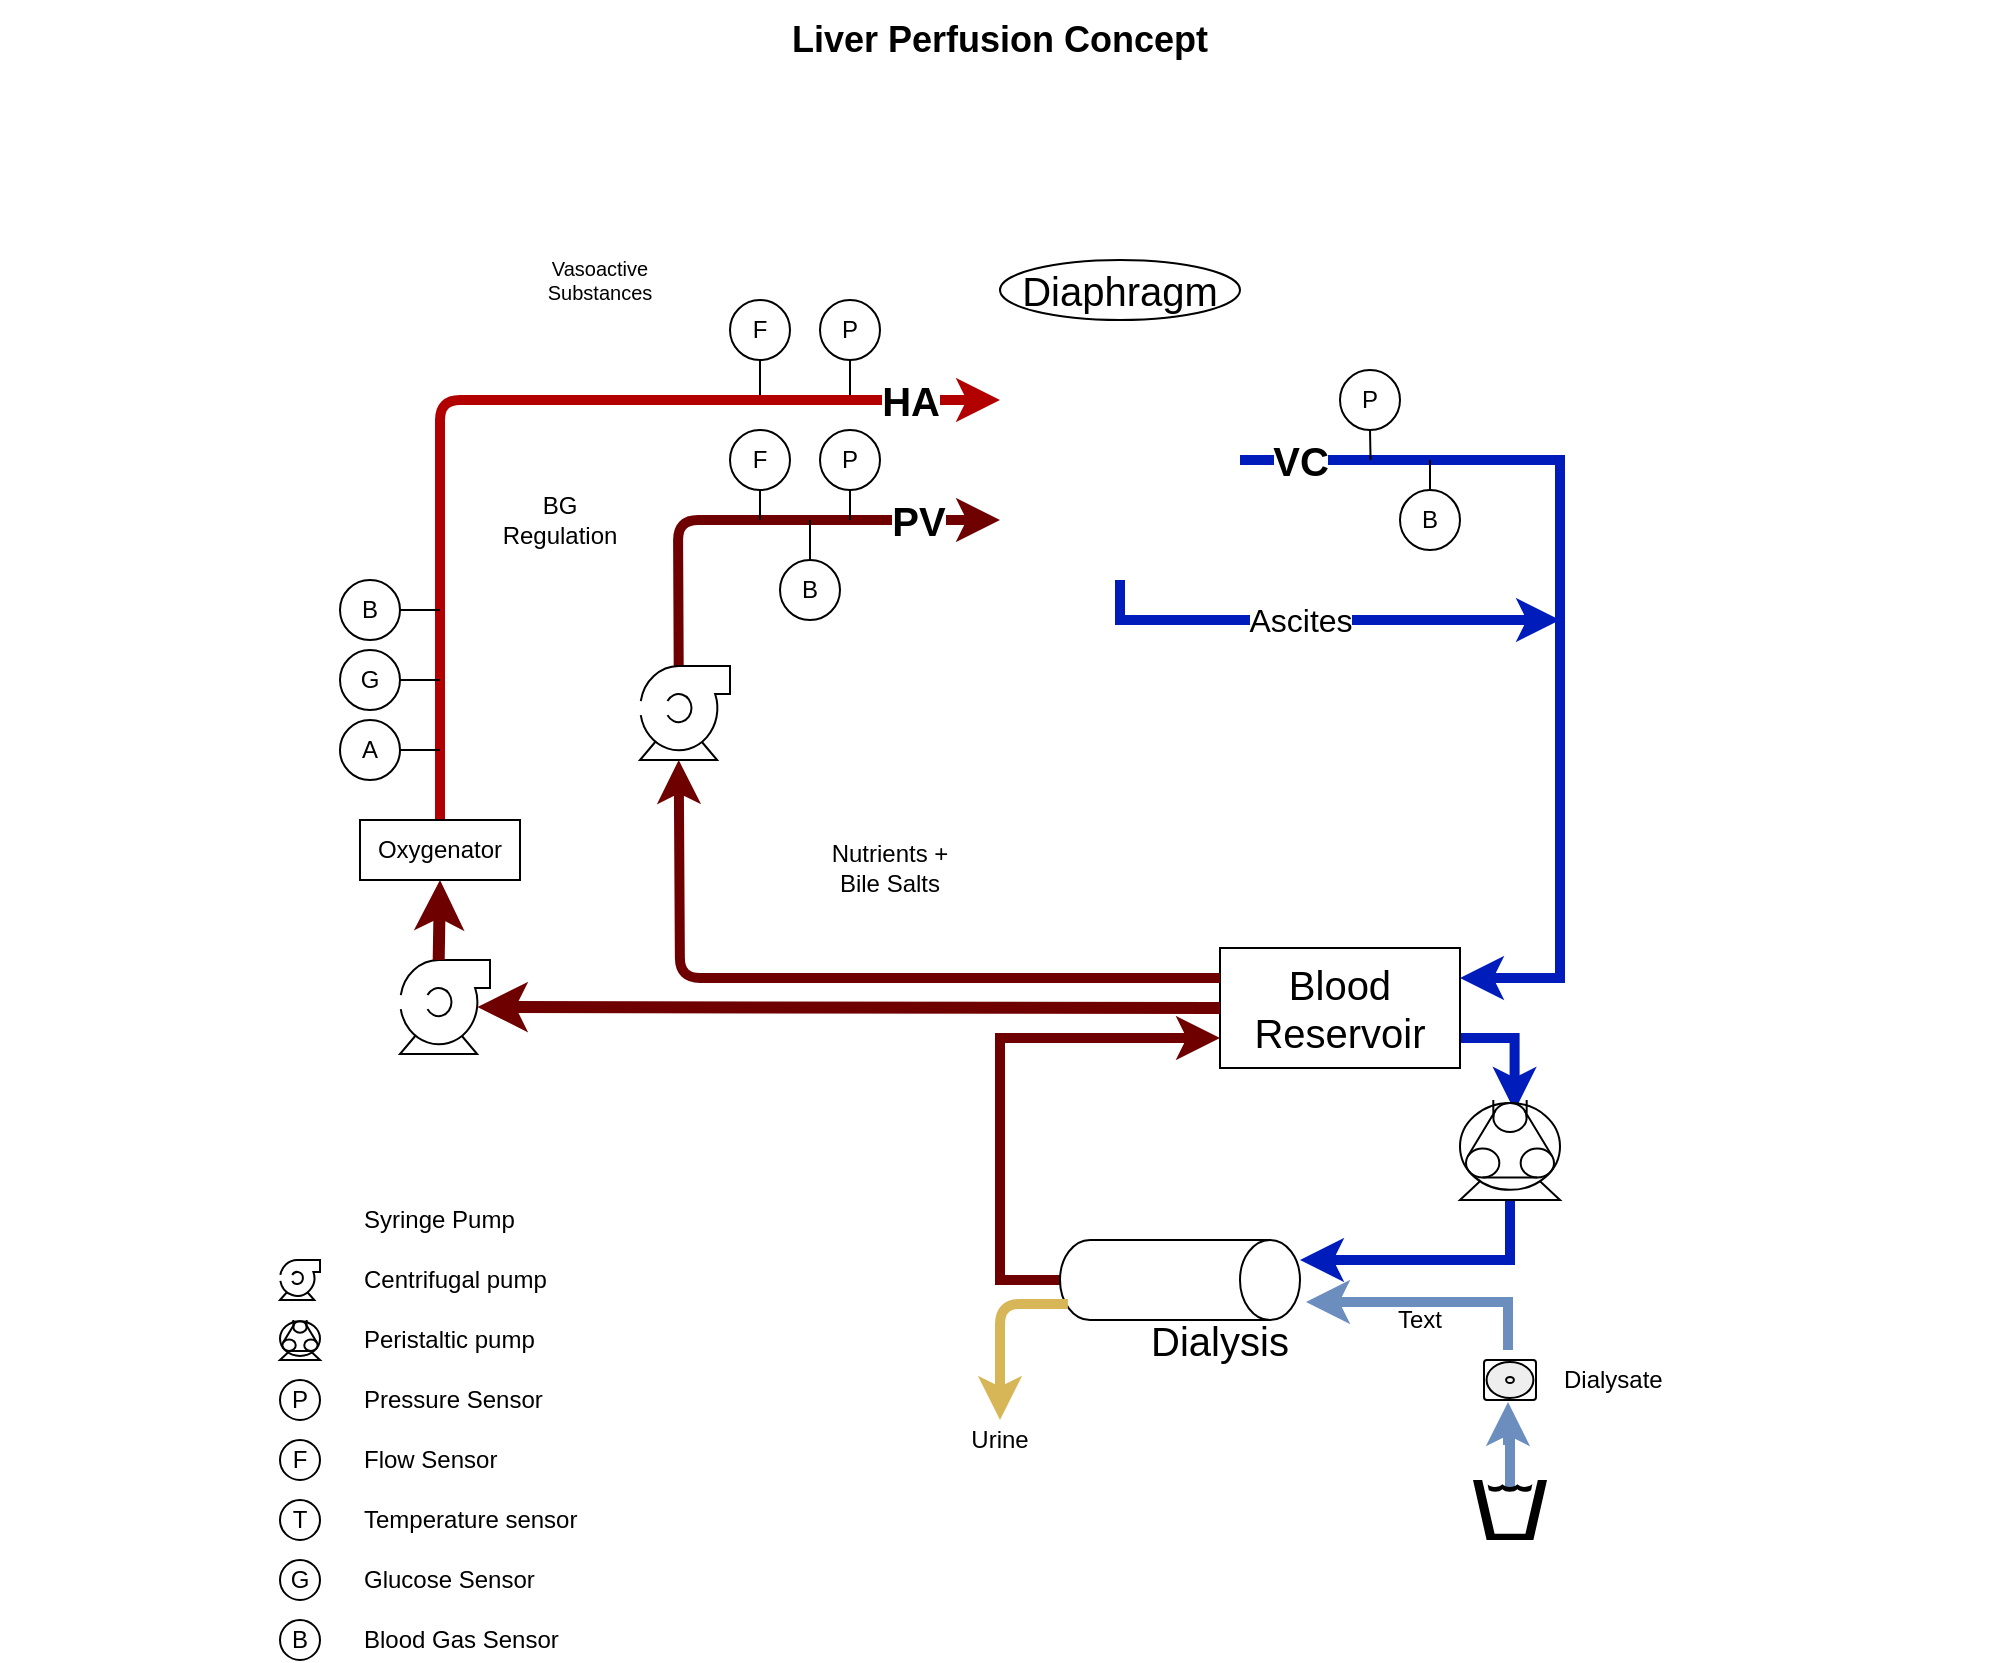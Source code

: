 <mxfile version="13.7.3" type="device" pages="6"><diagram id="9VLJ_vFf6JJyR0WL4E5F" name="Concept"><mxGraphModel dx="1283" dy="807" grid="1" gridSize="10" guides="1" tooltips="1" connect="1" arrows="1" fold="1" page="1" pageScale="1" pageWidth="1100" pageHeight="850" math="0" shadow="0"><root><mxCell id="0"/><mxCell id="1" parent="0"/><mxCell id="SnR6kqtiNs_RaaphnwEK-41" value="" style="html=1;startArrow=classic;startFill=1;endArrow=none;endFill=0;strokeWidth=5;fontSize=20;exitX=0;exitY=0.75;exitDx=0;exitDy=0;fillColor=#a20025;strokeColor=#6F0000;entryX=0.43;entryY=0;entryDx=0;entryDy=0;entryPerimeter=0;" parent="1" source="SnR6kqtiNs_RaaphnwEK-1" target="SnR6kqtiNs_RaaphnwEK-40" edge="1"><mxGeometry width="100" relative="1" as="geometry"><mxPoint x="540" y="260" as="sourcePoint"/><mxPoint x="410" y="270" as="targetPoint"/><Array as="points"><mxPoint x="379" y="260"/></Array></mxGeometry></mxCell><mxCell id="SnR6kqtiNs_RaaphnwEK-47" value="PV" style="edgeLabel;html=1;align=center;verticalAlign=middle;resizable=0;points=[];fontSize=20;fontStyle=1" parent="SnR6kqtiNs_RaaphnwEK-41" vertex="1" connectable="0"><mxGeometry x="-0.65" y="-1" relative="1" as="geometry"><mxPoint y="1" as="offset"/></mxGeometry></mxCell><mxCell id="SnR6kqtiNs_RaaphnwEK-48" style="edgeStyle=orthogonalEdgeStyle;rounded=0;orthogonalLoop=1;jettySize=auto;html=1;exitX=1;exitY=0.5;exitDx=0;exitDy=0;entryX=1;entryY=0.25;entryDx=0;entryDy=0;startArrow=none;startFill=0;endArrow=classic;endFill=1;strokeWidth=5;fontSize=20;fillColor=#0050ef;strokeColor=#001DBC;" parent="1" source="SnR6kqtiNs_RaaphnwEK-1" target="SnR6kqtiNs_RaaphnwEK-21" edge="1"><mxGeometry relative="1" as="geometry"><Array as="points"><mxPoint x="820" y="230"/><mxPoint x="820" y="489"/></Array></mxGeometry></mxCell><mxCell id="SnR6kqtiNs_RaaphnwEK-49" value="VC" style="edgeLabel;html=1;align=center;verticalAlign=middle;resizable=0;points=[];fontSize=20;fontStyle=1" parent="SnR6kqtiNs_RaaphnwEK-48" vertex="1" connectable="0"><mxGeometry x="-0.364" y="-82" relative="1" as="geometry"><mxPoint x="-119" y="-82" as="offset"/></mxGeometry></mxCell><mxCell id="cDgTBJEeZ--lIsdwxkIW-32" style="edgeStyle=orthogonalEdgeStyle;rounded=0;orthogonalLoop=1;jettySize=auto;html=1;exitX=0.5;exitY=1;exitDx=0;exitDy=0;endArrow=classic;endFill=1;strokeWidth=5;fontSize=12;fillColor=#0050ef;strokeColor=#001DBC;" parent="1" source="SnR6kqtiNs_RaaphnwEK-1" edge="1"><mxGeometry relative="1" as="geometry"><mxPoint x="820" y="310" as="targetPoint"/><Array as="points"><mxPoint x="600" y="310"/></Array></mxGeometry></mxCell><mxCell id="cDgTBJEeZ--lIsdwxkIW-33" value="Ascites" style="edgeLabel;html=1;align=center;verticalAlign=middle;resizable=0;points=[];fontSize=16;" parent="cDgTBJEeZ--lIsdwxkIW-32" vertex="1" connectable="0"><mxGeometry x="-0.323" y="-1" relative="1" as="geometry"><mxPoint x="28.86" y="-1.02" as="offset"/></mxGeometry></mxCell><mxCell id="SnR6kqtiNs_RaaphnwEK-1" value="" style="shape=image;html=1;verticalAlign=top;verticalLabelPosition=bottom;labelBackgroundColor=#ffffff;imageAspect=0;aspect=fixed;image=https://cdn4.iconfinder.com/data/icons/medical-hand-drawn-1/37/medical_hand_drawn_icon_illustration-24-128.png" parent="1" vertex="1"><mxGeometry x="540" y="170" width="120" height="120" as="geometry"/></mxCell><mxCell id="SnR6kqtiNs_RaaphnwEK-10" style="edgeStyle=orthogonalEdgeStyle;rounded=0;orthogonalLoop=1;jettySize=auto;html=1;exitX=0.5;exitY=1;exitDx=0;exitDy=0;strokeWidth=1;endArrow=none;endFill=0;" parent="1" source="SnR6kqtiNs_RaaphnwEK-2" edge="1"><mxGeometry relative="1" as="geometry"><mxPoint x="465" y="200" as="targetPoint"/></mxGeometry></mxCell><mxCell id="SnR6kqtiNs_RaaphnwEK-2" value="P" style="ellipse;whiteSpace=wrap;html=1;aspect=fixed;" parent="1" vertex="1"><mxGeometry x="450" y="150" width="30" height="30" as="geometry"/></mxCell><mxCell id="SnR6kqtiNs_RaaphnwEK-9" style="edgeStyle=orthogonalEdgeStyle;rounded=0;orthogonalLoop=1;jettySize=auto;html=1;exitX=0.5;exitY=1;exitDx=0;exitDy=0;strokeWidth=1;endArrow=none;endFill=0;" parent="1" source="SnR6kqtiNs_RaaphnwEK-3" edge="1"><mxGeometry relative="1" as="geometry"><mxPoint x="420" y="200" as="targetPoint"/></mxGeometry></mxCell><mxCell id="SnR6kqtiNs_RaaphnwEK-3" value="F" style="ellipse;whiteSpace=wrap;html=1;aspect=fixed;" parent="1" vertex="1"><mxGeometry x="405" y="150" width="30" height="30" as="geometry"/></mxCell><mxCell id="SnR6kqtiNs_RaaphnwEK-4" value="" style="shape=image;html=1;verticalAlign=top;verticalLabelPosition=bottom;labelBackgroundColor=#ffffff;imageAspect=0;aspect=fixed;image=https://cdn4.iconfinder.com/data/icons/medical-227/512/599_Injection_syringe_vaccine_medical-128.png" parent="1" vertex="1"><mxGeometry x="340" y="160" width="40" height="40" as="geometry"/></mxCell><mxCell id="SnR6kqtiNs_RaaphnwEK-6" value="" style="shape=image;html=1;verticalAlign=top;verticalLabelPosition=bottom;labelBackgroundColor=#ffffff;imageAspect=0;aspect=fixed;image=https://cdn4.iconfinder.com/data/icons/medical-227/512/599_Injection_syringe_vaccine_medical-128.png" parent="1" vertex="1"><mxGeometry x="300" y="160" width="40" height="40" as="geometry"/></mxCell><mxCell id="SnR6kqtiNs_RaaphnwEK-7" value="" style="endArrow=classic;html=1;entryX=0;entryY=0.25;entryDx=0;entryDy=0;strokeWidth=5;fillColor=#e51400;strokeColor=#B20000;exitX=0.5;exitY=0;exitDx=0;exitDy=0;" parent="1" source="SnR6kqtiNs_RaaphnwEK-13" target="SnR6kqtiNs_RaaphnwEK-1" edge="1"><mxGeometry relative="1" as="geometry"><mxPoint x="260" y="370" as="sourcePoint"/><mxPoint x="360" y="210" as="targetPoint"/><Array as="points"><mxPoint x="260" y="200"/></Array></mxGeometry></mxCell><mxCell id="SnR6kqtiNs_RaaphnwEK-8" value="HA" style="edgeLabel;resizable=0;html=1;align=center;verticalAlign=middle;fontSize=20;fontStyle=1" parent="SnR6kqtiNs_RaaphnwEK-7" connectable="0" vertex="1"><mxGeometry relative="1" as="geometry"><mxPoint x="200" as="offset"/></mxGeometry></mxCell><mxCell id="SnR6kqtiNs_RaaphnwEK-11" value="" style="shape=image;html=1;verticalAlign=top;verticalLabelPosition=bottom;labelBackgroundColor=#ffffff;imageAspect=0;aspect=fixed;image=https://cdn4.iconfinder.com/data/icons/medical-227/512/599_Injection_syringe_vaccine_medical-128.png;rotation=90;" parent="1" vertex="1"><mxGeometry x="260" y="260" width="40" height="40" as="geometry"/></mxCell><mxCell id="SnR6kqtiNs_RaaphnwEK-12" value="" style="shape=image;html=1;verticalAlign=top;verticalLabelPosition=bottom;labelBackgroundColor=#ffffff;imageAspect=0;aspect=fixed;image=https://cdn4.iconfinder.com/data/icons/medical-227/512/599_Injection_syringe_vaccine_medical-128.png;rotation=90;" parent="1" vertex="1"><mxGeometry x="260" y="230" width="40" height="40" as="geometry"/></mxCell><mxCell id="SnR6kqtiNs_RaaphnwEK-13" value="Oxygenator" style="rounded=0;whiteSpace=wrap;html=1;fontSize=12;" parent="1" vertex="1"><mxGeometry x="220" y="410" width="80" height="30" as="geometry"/></mxCell><mxCell id="SnR6kqtiNs_RaaphnwEK-17" style="edgeStyle=orthogonalEdgeStyle;rounded=0;orthogonalLoop=1;jettySize=auto;html=1;exitX=1;exitY=0.5;exitDx=0;exitDy=0;endArrow=none;endFill=0;strokeWidth=1;fontSize=10;" parent="1" source="SnR6kqtiNs_RaaphnwEK-14" edge="1"><mxGeometry relative="1" as="geometry"><mxPoint x="260" y="305" as="targetPoint"/></mxGeometry></mxCell><mxCell id="SnR6kqtiNs_RaaphnwEK-14" value="B" style="ellipse;whiteSpace=wrap;html=1;aspect=fixed;" parent="1" vertex="1"><mxGeometry x="210" y="290" width="30" height="30" as="geometry"/></mxCell><mxCell id="SnR6kqtiNs_RaaphnwEK-18" style="edgeStyle=orthogonalEdgeStyle;rounded=0;orthogonalLoop=1;jettySize=auto;html=1;exitX=1;exitY=0.5;exitDx=0;exitDy=0;endArrow=none;endFill=0;strokeWidth=1;fontSize=10;" parent="1" source="SnR6kqtiNs_RaaphnwEK-15" edge="1"><mxGeometry relative="1" as="geometry"><mxPoint x="260" y="340" as="targetPoint"/></mxGeometry></mxCell><mxCell id="SnR6kqtiNs_RaaphnwEK-15" value="G" style="ellipse;whiteSpace=wrap;html=1;aspect=fixed;" parent="1" vertex="1"><mxGeometry x="210" y="325" width="30" height="30" as="geometry"/></mxCell><mxCell id="SnR6kqtiNs_RaaphnwEK-19" style="edgeStyle=orthogonalEdgeStyle;rounded=0;orthogonalLoop=1;jettySize=auto;html=1;exitX=1;exitY=0.5;exitDx=0;exitDy=0;endArrow=none;endFill=0;strokeWidth=1;fontSize=10;" parent="1" source="SnR6kqtiNs_RaaphnwEK-16" edge="1"><mxGeometry relative="1" as="geometry"><mxPoint x="260" y="375" as="targetPoint"/></mxGeometry></mxCell><mxCell id="SnR6kqtiNs_RaaphnwEK-16" value="A" style="ellipse;whiteSpace=wrap;html=1;aspect=fixed;" parent="1" vertex="1"><mxGeometry x="210" y="360" width="30" height="30" as="geometry"/></mxCell><mxCell id="SnR6kqtiNs_RaaphnwEK-20" value="" style="shape=mxgraph.pid.pumps.centrifugal_pump_1;html=1;align=center;verticalLabelPosition=bottom;verticalAlign=top;dashed=0;fontSize=10;" parent="1" vertex="1"><mxGeometry x="240" y="480" width="45" height="47" as="geometry"/></mxCell><mxCell id="SnR6kqtiNs_RaaphnwEK-54" style="edgeStyle=orthogonalEdgeStyle;rounded=0;orthogonalLoop=1;jettySize=auto;html=1;exitX=1;exitY=0.75;exitDx=0;exitDy=0;entryX=0.546;entryY=0.109;entryDx=0;entryDy=0;entryPerimeter=0;startArrow=none;startFill=0;endArrow=classic;endFill=1;strokeWidth=5;fontSize=20;fillColor=#0050ef;strokeColor=#001DBC;" parent="1" source="SnR6kqtiNs_RaaphnwEK-21" target="SnR6kqtiNs_RaaphnwEK-51" edge="1"><mxGeometry relative="1" as="geometry"/></mxCell><mxCell id="SnR6kqtiNs_RaaphnwEK-65" style="edgeStyle=orthogonalEdgeStyle;rounded=0;orthogonalLoop=1;jettySize=auto;html=1;exitX=0.5;exitY=1;exitDx=0;exitDy=0;entryX=0;entryY=0.75;entryDx=0;entryDy=0;startArrow=none;startFill=0;endArrow=classic;endFill=1;strokeWidth=5;fontSize=20;exitPerimeter=0;fillColor=#a20025;strokeColor=#6F0000;" parent="1" source="SnR6kqtiNs_RaaphnwEK-50" target="SnR6kqtiNs_RaaphnwEK-21" edge="1"><mxGeometry relative="1" as="geometry"><Array as="points"><mxPoint x="540" y="640"/><mxPoint x="540" y="519"/></Array></mxGeometry></mxCell><mxCell id="SnR6kqtiNs_RaaphnwEK-21" value="&lt;div style=&quot;font-size: 20px;&quot;&gt;Blood&lt;/div&gt;&lt;div style=&quot;font-size: 20px;&quot;&gt;Reservoir&lt;/div&gt;" style="rounded=0;whiteSpace=wrap;html=1;fontSize=20;" parent="1" vertex="1"><mxGeometry x="650" y="474" width="120" height="60" as="geometry"/></mxCell><mxCell id="SnR6kqtiNs_RaaphnwEK-24" value="" style="html=1;endArrow=none;endFill=0;strokeWidth=6;fontSize=20;entryX=0;entryY=0.5;entryDx=0;entryDy=0;exitX=0.86;exitY=0.5;exitDx=0;exitDy=0;exitPerimeter=0;fillColor=#a20025;strokeColor=#6F0000;startArrow=classic;startFill=1;" parent="1" source="SnR6kqtiNs_RaaphnwEK-20" target="SnR6kqtiNs_RaaphnwEK-21" edge="1"><mxGeometry width="100" relative="1" as="geometry"><mxPoint x="430" y="503.5" as="sourcePoint"/><mxPoint x="530" y="503.5" as="targetPoint"/></mxGeometry></mxCell><mxCell id="SnR6kqtiNs_RaaphnwEK-25" value="" style="html=1;startArrow=classic;startFill=1;endArrow=none;endFill=0;strokeWidth=6;fontSize=20;exitX=0.5;exitY=1;exitDx=0;exitDy=0;entryX=0.43;entryY=0;entryDx=0;entryDy=0;entryPerimeter=0;fillColor=#a20025;strokeColor=#6F0000;" parent="1" source="SnR6kqtiNs_RaaphnwEK-13" target="SnR6kqtiNs_RaaphnwEK-20" edge="1"><mxGeometry width="100" relative="1" as="geometry"><mxPoint x="310" y="460" as="sourcePoint"/><mxPoint x="410" y="460" as="targetPoint"/></mxGeometry></mxCell><mxCell id="SnR6kqtiNs_RaaphnwEK-26" value="" style="shape=image;html=1;verticalAlign=top;verticalLabelPosition=bottom;labelBackgroundColor=#ffffff;imageAspect=0;aspect=fixed;image=https://cdn4.iconfinder.com/data/icons/medical-227/512/599_Injection_syringe_vaccine_medical-128.png;rotation=90;" parent="1" vertex="1"><mxGeometry x="380" y="434" width="40" height="40" as="geometry"/></mxCell><mxCell id="SnR6kqtiNs_RaaphnwEK-27" value="" style="shape=image;html=1;verticalAlign=top;verticalLabelPosition=bottom;labelBackgroundColor=#ffffff;imageAspect=0;aspect=fixed;image=https://cdn4.iconfinder.com/data/icons/medical-227/512/599_Injection_syringe_vaccine_medical-128.png;rotation=90;" parent="1" vertex="1"><mxGeometry x="380" y="404" width="40" height="40" as="geometry"/></mxCell><mxCell id="SnR6kqtiNs_RaaphnwEK-28" value="" style="html=1;startArrow=classic;startFill=1;endArrow=none;endFill=0;strokeWidth=5;fontSize=20;entryX=0;entryY=0.25;entryDx=0;entryDy=0;exitX=0.43;exitY=1;exitDx=0;exitDy=0;fillColor=#a20025;strokeColor=#6F0000;exitPerimeter=0;" parent="1" source="SnR6kqtiNs_RaaphnwEK-40" target="SnR6kqtiNs_RaaphnwEK-21" edge="1"><mxGeometry width="100" relative="1" as="geometry"><mxPoint x="480" y="480" as="sourcePoint"/><mxPoint x="580" y="480" as="targetPoint"/><Array as="points"><mxPoint x="380" y="489"/></Array></mxGeometry></mxCell><mxCell id="SnR6kqtiNs_RaaphnwEK-34" style="edgeStyle=orthogonalEdgeStyle;rounded=0;orthogonalLoop=1;jettySize=auto;html=1;exitX=0.5;exitY=1;exitDx=0;exitDy=0;startArrow=none;startFill=0;endArrow=none;endFill=0;strokeWidth=1;fontSize=20;" parent="1" source="SnR6kqtiNs_RaaphnwEK-30" edge="1"><mxGeometry relative="1" as="geometry"><mxPoint x="420" y="260" as="targetPoint"/></mxGeometry></mxCell><mxCell id="SnR6kqtiNs_RaaphnwEK-30" value="F" style="ellipse;whiteSpace=wrap;html=1;aspect=fixed;" parent="1" vertex="1"><mxGeometry x="405" y="215" width="30" height="30" as="geometry"/></mxCell><mxCell id="SnR6kqtiNs_RaaphnwEK-35" style="edgeStyle=orthogonalEdgeStyle;rounded=0;orthogonalLoop=1;jettySize=auto;html=1;exitX=0.5;exitY=1;exitDx=0;exitDy=0;startArrow=none;startFill=0;endArrow=none;endFill=0;strokeWidth=1;fontSize=20;" parent="1" source="SnR6kqtiNs_RaaphnwEK-31" edge="1"><mxGeometry relative="1" as="geometry"><mxPoint x="465" y="260" as="targetPoint"/></mxGeometry></mxCell><mxCell id="SnR6kqtiNs_RaaphnwEK-31" value="P" style="ellipse;whiteSpace=wrap;html=1;aspect=fixed;" parent="1" vertex="1"><mxGeometry x="450" y="215" width="30" height="30" as="geometry"/></mxCell><mxCell id="SnR6kqtiNs_RaaphnwEK-38" style="edgeStyle=orthogonalEdgeStyle;rounded=0;orthogonalLoop=1;jettySize=auto;html=1;exitX=0.5;exitY=0;exitDx=0;exitDy=0;startArrow=none;startFill=0;endArrow=none;endFill=0;strokeWidth=1;fontSize=20;" parent="1" source="SnR6kqtiNs_RaaphnwEK-37" edge="1"><mxGeometry relative="1" as="geometry"><mxPoint x="445" y="260" as="targetPoint"/></mxGeometry></mxCell><mxCell id="SnR6kqtiNs_RaaphnwEK-37" value="B" style="ellipse;whiteSpace=wrap;html=1;aspect=fixed;" parent="1" vertex="1"><mxGeometry x="430" y="280" width="30" height="30" as="geometry"/></mxCell><mxCell id="SnR6kqtiNs_RaaphnwEK-40" value="" style="shape=mxgraph.pid.pumps.centrifugal_pump_1;html=1;align=center;verticalLabelPosition=bottom;verticalAlign=top;dashed=0;fontSize=10;" parent="1" vertex="1"><mxGeometry x="360" y="333" width="45" height="47" as="geometry"/></mxCell><mxCell id="SnR6kqtiNs_RaaphnwEK-43" value="&lt;div style=&quot;font-size: 12px;&quot;&gt;&lt;font style=&quot;font-size: 12px;&quot;&gt;BG &lt;br style=&quot;font-size: 12px;&quot;&gt;&lt;/font&gt;&lt;/div&gt;&lt;div style=&quot;font-size: 12px;&quot;&gt;&lt;font style=&quot;font-size: 12px;&quot;&gt;Regulation&lt;/font&gt;&lt;br style=&quot;font-size: 12px;&quot;&gt;&lt;/div&gt;" style="text;html=1;strokeColor=none;fillColor=none;align=center;verticalAlign=middle;whiteSpace=wrap;rounded=0;fontSize=12;" parent="1" vertex="1"><mxGeometry x="300" y="250" width="40" height="20" as="geometry"/></mxCell><mxCell id="SnR6kqtiNs_RaaphnwEK-44" value="&lt;div&gt;Vasoactive&lt;/div&gt;&lt;div&gt;Substances&lt;br&gt;&lt;/div&gt;" style="text;html=1;strokeColor=none;fillColor=none;align=center;verticalAlign=middle;whiteSpace=wrap;rounded=0;fontSize=10;" parent="1" vertex="1"><mxGeometry x="320" y="130" width="40" height="20" as="geometry"/></mxCell><mxCell id="SnR6kqtiNs_RaaphnwEK-45" value="&lt;div style=&quot;font-size: 12px;&quot;&gt;Nutrients +&lt;/div&gt;&lt;div style=&quot;font-size: 12px;&quot;&gt;Bile Salts&lt;br style=&quot;font-size: 12px;&quot;&gt;&lt;/div&gt;" style="text;html=1;strokeColor=none;fillColor=none;align=center;verticalAlign=middle;whiteSpace=wrap;rounded=0;fontSize=12;" parent="1" vertex="1"><mxGeometry x="430" y="424" width="110" height="20" as="geometry"/></mxCell><mxCell id="SnR6kqtiNs_RaaphnwEK-50" value="" style="shape=cylinder2;whiteSpace=wrap;html=1;boundedLbl=1;backgroundOutline=1;size=15;fontSize=20;rotation=90;" parent="1" vertex="1"><mxGeometry x="610" y="580" width="40" height="120" as="geometry"/></mxCell><mxCell id="SnR6kqtiNs_RaaphnwEK-53" style="edgeStyle=orthogonalEdgeStyle;rounded=0;orthogonalLoop=1;jettySize=auto;html=1;exitX=0.5;exitY=1;exitDx=0;exitDy=0;exitPerimeter=0;startArrow=none;startFill=0;endArrow=classic;endFill=1;strokeWidth=5;fontSize=20;fillColor=#0050ef;strokeColor=#001DBC;entryX=0.25;entryY=0;entryDx=0;entryDy=0;entryPerimeter=0;" parent="1" source="SnR6kqtiNs_RaaphnwEK-51" target="SnR6kqtiNs_RaaphnwEK-50" edge="1"><mxGeometry relative="1" as="geometry"><mxPoint x="710" y="610" as="targetPoint"/><Array as="points"><mxPoint x="795" y="630"/></Array></mxGeometry></mxCell><mxCell id="SnR6kqtiNs_RaaphnwEK-51" value="" style="shape=mxgraph.pid.pumps.peristaltic;html=1;align=center;verticalLabelPosition=bottom;verticalAlign=top;dashed=0;fontSize=20;" parent="1" vertex="1"><mxGeometry x="770" y="550" width="50" height="50" as="geometry"/></mxCell><mxCell id="SnR6kqtiNs_RaaphnwEK-66" value="Dialysis" style="text;html=1;strokeColor=none;fillColor=none;align=center;verticalAlign=middle;whiteSpace=wrap;rounded=0;fontSize=20;" parent="1" vertex="1"><mxGeometry x="630" y="660" width="40" height="20" as="geometry"/></mxCell><mxCell id="SnR6kqtiNs_RaaphnwEK-70" value="&lt;div&gt;Diaphragm&lt;/div&gt;" style="ellipse;whiteSpace=wrap;html=1;fontSize=20;" parent="1" vertex="1"><mxGeometry x="540" y="130" width="120" height="30" as="geometry"/></mxCell><mxCell id="cDgTBJEeZ--lIsdwxkIW-2" value="" style="shape=mxgraph.pid.pumps.centrifugal_pump_1;html=1;align=center;verticalLabelPosition=bottom;verticalAlign=top;dashed=0;fontSize=10;" parent="1" vertex="1"><mxGeometry x="180" y="630" width="20" height="20" as="geometry"/></mxCell><mxCell id="cDgTBJEeZ--lIsdwxkIW-3" value="Centrifugal pump" style="text;html=1;strokeColor=none;fillColor=none;align=left;verticalAlign=middle;whiteSpace=wrap;rounded=0;" parent="1" vertex="1"><mxGeometry x="220" y="630" width="110" height="20" as="geometry"/></mxCell><mxCell id="cDgTBJEeZ--lIsdwxkIW-4" value="" style="shape=mxgraph.pid.pumps.peristaltic;html=1;align=center;verticalLabelPosition=bottom;verticalAlign=top;dashed=0;fontSize=20;" parent="1" vertex="1"><mxGeometry x="180" y="660" width="20" height="20" as="geometry"/></mxCell><mxCell id="cDgTBJEeZ--lIsdwxkIW-5" value="Peristaltic pump" style="text;html=1;strokeColor=none;fillColor=none;align=left;verticalAlign=middle;whiteSpace=wrap;rounded=0;" parent="1" vertex="1"><mxGeometry x="220" y="660" width="110" height="20" as="geometry"/></mxCell><mxCell id="cDgTBJEeZ--lIsdwxkIW-6" value="P" style="ellipse;whiteSpace=wrap;html=1;aspect=fixed;" parent="1" vertex="1"><mxGeometry x="180" y="690" width="20" height="20" as="geometry"/></mxCell><mxCell id="cDgTBJEeZ--lIsdwxkIW-7" value="Pressure Sensor" style="text;html=1;strokeColor=none;fillColor=none;align=left;verticalAlign=middle;whiteSpace=wrap;rounded=0;" parent="1" vertex="1"><mxGeometry x="220" y="690" width="110" height="20" as="geometry"/></mxCell><mxCell id="cDgTBJEeZ--lIsdwxkIW-10" value="Flow Sensor" style="text;html=1;strokeColor=none;fillColor=none;align=left;verticalAlign=middle;whiteSpace=wrap;rounded=0;" parent="1" vertex="1"><mxGeometry x="220" y="720" width="90" height="20" as="geometry"/></mxCell><mxCell id="cDgTBJEeZ--lIsdwxkIW-11" value="F" style="ellipse;whiteSpace=wrap;html=1;aspect=fixed;" parent="1" vertex="1"><mxGeometry x="180" y="720" width="20" height="20" as="geometry"/></mxCell><mxCell id="cDgTBJEeZ--lIsdwxkIW-12" value="Temperature sensor" style="text;html=1;strokeColor=none;fillColor=none;align=left;verticalAlign=middle;whiteSpace=wrap;rounded=0;" parent="1" vertex="1"><mxGeometry x="220" y="750" width="130" height="20" as="geometry"/></mxCell><mxCell id="cDgTBJEeZ--lIsdwxkIW-13" value="T" style="ellipse;whiteSpace=wrap;html=1;aspect=fixed;" parent="1" vertex="1"><mxGeometry x="180" y="750" width="20" height="20" as="geometry"/></mxCell><mxCell id="cDgTBJEeZ--lIsdwxkIW-14" value="Glucose Sensor" style="text;html=1;strokeColor=none;fillColor=none;align=left;verticalAlign=middle;whiteSpace=wrap;rounded=0;" parent="1" vertex="1"><mxGeometry x="220" y="780" width="130" height="20" as="geometry"/></mxCell><mxCell id="cDgTBJEeZ--lIsdwxkIW-15" value="G" style="ellipse;whiteSpace=wrap;html=1;aspect=fixed;" parent="1" vertex="1"><mxGeometry x="180" y="780" width="20" height="20" as="geometry"/></mxCell><mxCell id="cDgTBJEeZ--lIsdwxkIW-16" value="Blood Gas Sensor" style="text;html=1;strokeColor=none;fillColor=none;align=left;verticalAlign=middle;whiteSpace=wrap;rounded=0;" parent="1" vertex="1"><mxGeometry x="220" y="810" width="120" height="20" as="geometry"/></mxCell><mxCell id="cDgTBJEeZ--lIsdwxkIW-17" value="B" style="ellipse;whiteSpace=wrap;html=1;aspect=fixed;" parent="1" vertex="1"><mxGeometry x="180" y="810" width="20" height="20" as="geometry"/></mxCell><mxCell id="cDgTBJEeZ--lIsdwxkIW-23" style="edgeStyle=orthogonalEdgeStyle;rounded=0;orthogonalLoop=1;jettySize=auto;html=1;exitX=0.5;exitY=0.115;exitDx=0;exitDy=0;exitPerimeter=0;entryX=0.462;entryY=1.05;entryDx=0;entryDy=0;entryPerimeter=0;strokeWidth=5;fillColor=#dae8fc;strokeColor=#6c8ebf;" parent="1" source="cDgTBJEeZ--lIsdwxkIW-18" target="cDgTBJEeZ--lIsdwxkIW-21" edge="1"><mxGeometry relative="1" as="geometry"/></mxCell><mxCell id="cDgTBJEeZ--lIsdwxkIW-18" value="" style="shape=mxgraph.signs.food.drinking_water_1;html=1;fillColor=#000000;strokeColor=none;verticalLabelPosition=bottom;verticalAlign=top;align=center;" parent="1" vertex="1"><mxGeometry x="776.5" y="740" width="37" height="30" as="geometry"/></mxCell><mxCell id="cDgTBJEeZ--lIsdwxkIW-21" value="" style="verticalLabelPosition=bottom;html=1;verticalAlign=top;align=center;shape=mxgraph.floorplan.water_cooler;" parent="1" vertex="1"><mxGeometry x="782" y="680" width="26" height="20" as="geometry"/></mxCell><mxCell id="cDgTBJEeZ--lIsdwxkIW-24" value="" style="endArrow=classic;html=1;strokeWidth=5;exitX=0.462;exitY=-0.25;exitDx=0;exitDy=0;exitPerimeter=0;entryX=0.775;entryY=-0.025;entryDx=0;entryDy=0;entryPerimeter=0;rounded=0;fillColor=#dae8fc;strokeColor=#6c8ebf;" parent="1" source="cDgTBJEeZ--lIsdwxkIW-21" target="SnR6kqtiNs_RaaphnwEK-50" edge="1"><mxGeometry width="50" height="50" relative="1" as="geometry"><mxPoint x="710" y="740" as="sourcePoint"/><mxPoint x="760" y="690" as="targetPoint"/><Array as="points"><mxPoint x="794" y="651"/></Array></mxGeometry></mxCell><mxCell id="cDgTBJEeZ--lIsdwxkIW-25" value="Dialysate" style="text;html=1;strokeColor=none;fillColor=none;align=left;verticalAlign=middle;whiteSpace=wrap;rounded=0;" parent="1" vertex="1"><mxGeometry x="820" y="680" width="80" height="20" as="geometry"/></mxCell><mxCell id="cDgTBJEeZ--lIsdwxkIW-26" value="" style="endArrow=classic;html=1;strokeWidth=5;exitX=0.8;exitY=0.967;exitDx=0;exitDy=0;exitPerimeter=0;fillColor=#fff2cc;strokeColor=#d6b656;" parent="1" source="SnR6kqtiNs_RaaphnwEK-50" edge="1"><mxGeometry width="50" height="50" relative="1" as="geometry"><mxPoint x="610" y="760" as="sourcePoint"/><mxPoint x="540" y="710" as="targetPoint"/><Array as="points"><mxPoint x="540" y="652"/></Array></mxGeometry></mxCell><mxCell id="cDgTBJEeZ--lIsdwxkIW-27" value="Urine" style="text;html=1;strokeColor=none;fillColor=none;align=center;verticalAlign=middle;whiteSpace=wrap;rounded=0;" parent="1" vertex="1"><mxGeometry x="520" y="710" width="40" height="20" as="geometry"/></mxCell><mxCell id="cDgTBJEeZ--lIsdwxkIW-30" style="edgeStyle=orthogonalEdgeStyle;rounded=0;orthogonalLoop=1;jettySize=auto;html=1;exitX=0.5;exitY=1;exitDx=0;exitDy=0;strokeWidth=1;fontSize=12;endArrow=none;endFill=0;" parent="1" source="cDgTBJEeZ--lIsdwxkIW-28" edge="1"><mxGeometry relative="1" as="geometry"><mxPoint x="725.286" y="230" as="targetPoint"/></mxGeometry></mxCell><mxCell id="cDgTBJEeZ--lIsdwxkIW-28" value="P" style="ellipse;whiteSpace=wrap;html=1;aspect=fixed;" parent="1" vertex="1"><mxGeometry x="710" y="185" width="30" height="30" as="geometry"/></mxCell><mxCell id="cDgTBJEeZ--lIsdwxkIW-31" style="edgeStyle=orthogonalEdgeStyle;rounded=0;orthogonalLoop=1;jettySize=auto;html=1;exitX=0.5;exitY=0;exitDx=0;exitDy=0;endArrow=none;endFill=0;strokeWidth=1;fontSize=12;" parent="1" source="cDgTBJEeZ--lIsdwxkIW-29" edge="1"><mxGeometry relative="1" as="geometry"><mxPoint x="755" y="230" as="targetPoint"/></mxGeometry></mxCell><mxCell id="cDgTBJEeZ--lIsdwxkIW-29" value="B" style="ellipse;whiteSpace=wrap;html=1;aspect=fixed;" parent="1" vertex="1"><mxGeometry x="740" y="245" width="30" height="30" as="geometry"/></mxCell><mxCell id="oa8pIe6IxNA77g2vXXBx-1" value="&lt;font style=&quot;font-size: 18px&quot;&gt;&lt;b&gt;Liver Perfusion Concept&lt;/b&gt;&lt;/font&gt;" style="text;html=1;strokeColor=none;fillColor=none;align=center;verticalAlign=middle;whiteSpace=wrap;rounded=0;" parent="1" vertex="1"><mxGeometry x="40" width="1000" height="40" as="geometry"/></mxCell><mxCell id="5ybJq5EP4xrw-v0Njb7M-1" value="Text" style="text;html=1;strokeColor=none;fillColor=none;align=center;verticalAlign=middle;whiteSpace=wrap;rounded=0;" vertex="1" parent="1"><mxGeometry x="730" y="650" width="40" height="20" as="geometry"/></mxCell><mxCell id="5ybJq5EP4xrw-v0Njb7M-8" value="" style="shape=image;html=1;verticalAlign=top;verticalLabelPosition=bottom;labelBackgroundColor=#ffffff;imageAspect=0;aspect=fixed;image=https://cdn4.iconfinder.com/data/icons/medical-227/512/599_Injection_syringe_vaccine_medical-128.png;rotation=90;" vertex="1" parent="1"><mxGeometry x="180" y="600" width="20" height="20" as="geometry"/></mxCell><mxCell id="5ybJq5EP4xrw-v0Njb7M-9" value="Syringe Pump" style="text;html=1;strokeColor=none;fillColor=none;align=left;verticalAlign=middle;whiteSpace=wrap;rounded=0;" vertex="1" parent="1"><mxGeometry x="220" y="600" width="110" height="20" as="geometry"/></mxCell></root></mxGraphModel></diagram><diagram id="FuzJ2GqjqfgksHpLNMR2" name="Control Connections"><mxGraphModel dx="1540" dy="968" grid="1" gridSize="10" guides="1" tooltips="1" connect="1" arrows="1" fold="1" page="1" pageScale="1" pageWidth="850" pageHeight="1100" math="0" shadow="0"><root><mxCell id="emx5HkiT2nVaxeeJefhd-0"/><mxCell id="emx5HkiT2nVaxeeJefhd-1" parent="emx5HkiT2nVaxeeJefhd-0"/><mxCell id="belwvGWIVHGJn_dVYJn0-0" value="" style="html=1;startArrow=classic;startFill=1;endArrow=none;endFill=0;strokeWidth=5;fontSize=20;exitX=0.132;exitY=1.003;exitDx=0;exitDy=0;entryX=0.43;entryY=0;entryDx=0;entryDy=0;entryPerimeter=0;exitPerimeter=0;" parent="emx5HkiT2nVaxeeJefhd-1" source="belwvGWIVHGJn_dVYJn0-6" target="belwvGWIVHGJn_dVYJn0-39" edge="1"><mxGeometry width="100" relative="1" as="geometry"><mxPoint x="440" y="325" as="sourcePoint"/><mxPoint x="310" y="335" as="targetPoint"/><Array as="points"><mxPoint x="456" y="325"/><mxPoint x="279" y="325"/></Array></mxGeometry></mxCell><mxCell id="belwvGWIVHGJn_dVYJn0-1" value="PV" style="edgeLabel;html=1;align=center;verticalAlign=middle;resizable=0;points=[];fontSize=20;fontStyle=1" parent="belwvGWIVHGJn_dVYJn0-0" vertex="1" connectable="0"><mxGeometry x="-0.65" y="-1" relative="1" as="geometry"><mxPoint x="-28.97" y="1" as="offset"/></mxGeometry></mxCell><mxCell id="belwvGWIVHGJn_dVYJn0-2" style="edgeStyle=orthogonalEdgeStyle;rounded=0;orthogonalLoop=1;jettySize=auto;html=1;exitX=1;exitY=0.5;exitDx=0;exitDy=0;entryX=1;entryY=0.25;entryDx=0;entryDy=0;startArrow=none;startFill=0;endArrow=classic;endFill=1;strokeWidth=5;fontSize=20;" parent="emx5HkiT2nVaxeeJefhd-1" source="belwvGWIVHGJn_dVYJn0-6" target="belwvGWIVHGJn_dVYJn0-27" edge="1"><mxGeometry relative="1" as="geometry"><Array as="points"><mxPoint x="720" y="220"/><mxPoint x="720" y="554"/></Array></mxGeometry></mxCell><mxCell id="belwvGWIVHGJn_dVYJn0-3" value="VC" style="edgeLabel;html=1;align=center;verticalAlign=middle;resizable=0;points=[];fontSize=20;fontStyle=1" parent="belwvGWIVHGJn_dVYJn0-2" vertex="1" connectable="0"><mxGeometry x="-0.364" y="-82" relative="1" as="geometry"><mxPoint x="-48" y="-12.86" as="offset"/></mxGeometry></mxCell><mxCell id="belwvGWIVHGJn_dVYJn0-6" value="" style="shape=image;html=1;verticalAlign=top;verticalLabelPosition=bottom;labelBackgroundColor=#ffffff;imageAspect=0;aspect=fixed;image=https://cdn4.iconfinder.com/data/icons/medical-hand-drawn-1/37/medical_hand_drawn_icon_illustration-24-128.png" parent="emx5HkiT2nVaxeeJefhd-1" vertex="1"><mxGeometry x="440" y="160" width="120" height="120" as="geometry"/></mxCell><mxCell id="belwvGWIVHGJn_dVYJn0-7" style="edgeStyle=orthogonalEdgeStyle;rounded=0;orthogonalLoop=1;jettySize=auto;html=1;exitX=0.5;exitY=1;exitDx=0;exitDy=0;strokeWidth=1;endArrow=none;endFill=0;" parent="emx5HkiT2nVaxeeJefhd-1" source="belwvGWIVHGJn_dVYJn0-8" edge="1"><mxGeometry relative="1" as="geometry"><mxPoint x="365" y="190" as="targetPoint"/></mxGeometry></mxCell><mxCell id="belwvGWIVHGJn_dVYJn0-8" value="P" style="ellipse;whiteSpace=wrap;html=1;aspect=fixed;" parent="emx5HkiT2nVaxeeJefhd-1" vertex="1"><mxGeometry x="350" y="140" width="30" height="30" as="geometry"/></mxCell><mxCell id="belwvGWIVHGJn_dVYJn0-9" style="edgeStyle=orthogonalEdgeStyle;rounded=0;orthogonalLoop=1;jettySize=auto;html=1;exitX=0.5;exitY=1;exitDx=0;exitDy=0;strokeWidth=1;endArrow=none;endFill=0;" parent="emx5HkiT2nVaxeeJefhd-1" source="belwvGWIVHGJn_dVYJn0-10" edge="1"><mxGeometry relative="1" as="geometry"><mxPoint x="320" y="190" as="targetPoint"/></mxGeometry></mxCell><mxCell id="belwvGWIVHGJn_dVYJn0-10" value="F" style="ellipse;whiteSpace=wrap;html=1;aspect=fixed;" parent="emx5HkiT2nVaxeeJefhd-1" vertex="1"><mxGeometry x="305" y="140" width="30" height="30" as="geometry"/></mxCell><mxCell id="belwvGWIVHGJn_dVYJn0-11" value="" style="shape=image;html=1;verticalAlign=top;verticalLabelPosition=bottom;labelBackgroundColor=#ffffff;imageAspect=0;aspect=fixed;image=https://cdn4.iconfinder.com/data/icons/medical-227/512/599_Injection_syringe_vaccine_medical-128.png" parent="emx5HkiT2nVaxeeJefhd-1" vertex="1"><mxGeometry x="235" y="150" width="40" height="40" as="geometry"/></mxCell><mxCell id="belwvGWIVHGJn_dVYJn0-12" value="" style="shape=image;html=1;verticalAlign=top;verticalLabelPosition=bottom;labelBackgroundColor=#ffffff;imageAspect=0;aspect=fixed;image=https://cdn4.iconfinder.com/data/icons/medical-227/512/599_Injection_syringe_vaccine_medical-128.png" parent="emx5HkiT2nVaxeeJefhd-1" vertex="1"><mxGeometry x="200" y="150" width="40" height="40" as="geometry"/></mxCell><mxCell id="belwvGWIVHGJn_dVYJn0-13" value="" style="endArrow=classic;html=1;entryX=0;entryY=0.25;entryDx=0;entryDy=0;strokeWidth=5;exitX=0.5;exitY=0;exitDx=0;exitDy=0;" parent="emx5HkiT2nVaxeeJefhd-1" source="belwvGWIVHGJn_dVYJn0-17" target="belwvGWIVHGJn_dVYJn0-6" edge="1"><mxGeometry relative="1" as="geometry"><mxPoint x="160" y="360" as="sourcePoint"/><mxPoint x="260" y="200" as="targetPoint"/><Array as="points"><mxPoint x="160" y="350"/><mxPoint x="160" y="190"/></Array></mxGeometry></mxCell><mxCell id="belwvGWIVHGJn_dVYJn0-14" value="HA" style="edgeLabel;resizable=0;html=1;align=center;verticalAlign=middle;fontSize=20;fontStyle=1" parent="belwvGWIVHGJn_dVYJn0-13" connectable="0" vertex="1"><mxGeometry relative="1" as="geometry"><mxPoint x="200" as="offset"/></mxGeometry></mxCell><mxCell id="belwvGWIVHGJn_dVYJn0-15" value="" style="shape=image;html=1;verticalAlign=top;verticalLabelPosition=bottom;labelBackgroundColor=#ffffff;imageAspect=0;aspect=fixed;image=https://cdn4.iconfinder.com/data/icons/medical-227/512/599_Injection_syringe_vaccine_medical-128.png;rotation=90;" parent="emx5HkiT2nVaxeeJefhd-1" vertex="1"><mxGeometry x="160" y="263" width="40" height="40" as="geometry"/></mxCell><mxCell id="belwvGWIVHGJn_dVYJn0-16" value="" style="shape=image;html=1;verticalAlign=top;verticalLabelPosition=bottom;labelBackgroundColor=#ffffff;imageAspect=0;aspect=fixed;image=https://cdn4.iconfinder.com/data/icons/medical-227/512/599_Injection_syringe_vaccine_medical-128.png;rotation=90;" parent="emx5HkiT2nVaxeeJefhd-1" vertex="1"><mxGeometry x="160" y="229" width="40" height="40" as="geometry"/></mxCell><mxCell id="belwvGWIVHGJn_dVYJn0-17" value="Oxygenator" style="rounded=0;whiteSpace=wrap;html=1;fontSize=12;" parent="emx5HkiT2nVaxeeJefhd-1" vertex="1"><mxGeometry x="120" y="475" width="80" height="30" as="geometry"/></mxCell><mxCell id="belwvGWIVHGJn_dVYJn0-20" style="edgeStyle=orthogonalEdgeStyle;rounded=0;orthogonalLoop=1;jettySize=auto;html=1;exitX=1;exitY=0.5;exitDx=0;exitDy=0;endArrow=none;endFill=0;strokeWidth=1;fontSize=10;" parent="emx5HkiT2nVaxeeJefhd-1" source="belwvGWIVHGJn_dVYJn0-21" edge="1"><mxGeometry relative="1" as="geometry"><mxPoint x="160" y="405" as="targetPoint"/></mxGeometry></mxCell><mxCell id="belwvGWIVHGJn_dVYJn0-94" style="edgeStyle=orthogonalEdgeStyle;rounded=0;orthogonalLoop=1;jettySize=auto;html=1;exitX=0;exitY=0.5;exitDx=0;exitDy=0;entryX=1.2;entryY=0.602;entryDx=0;entryDy=0;entryPerimeter=0;endArrow=classic;endFill=1;strokeWidth=2;fontSize=16;" parent="emx5HkiT2nVaxeeJefhd-1" source="belwvGWIVHGJn_dVYJn0-21" edge="1"><mxGeometry relative="1" as="geometry"><mxPoint x="40" y="405.05" as="targetPoint"/></mxGeometry></mxCell><mxCell id="belwvGWIVHGJn_dVYJn0-21" value="G" style="ellipse;whiteSpace=wrap;html=1;aspect=fixed;" parent="emx5HkiT2nVaxeeJefhd-1" vertex="1"><mxGeometry x="110" y="390" width="30" height="30" as="geometry"/></mxCell><mxCell id="belwvGWIVHGJn_dVYJn0-22" style="edgeStyle=orthogonalEdgeStyle;rounded=0;orthogonalLoop=1;jettySize=auto;html=1;exitX=1;exitY=0.5;exitDx=0;exitDy=0;endArrow=none;endFill=0;strokeWidth=1;fontSize=10;" parent="emx5HkiT2nVaxeeJefhd-1" source="belwvGWIVHGJn_dVYJn0-23" edge="1"><mxGeometry relative="1" as="geometry"><mxPoint x="160" y="440" as="targetPoint"/></mxGeometry></mxCell><mxCell id="belwvGWIVHGJn_dVYJn0-92" style="edgeStyle=orthogonalEdgeStyle;rounded=0;orthogonalLoop=1;jettySize=auto;html=1;exitX=0;exitY=0.5;exitDx=0;exitDy=0;entryX=1;entryY=0.5;entryDx=0;entryDy=0;entryPerimeter=0;endArrow=classic;endFill=1;strokeWidth=2;fontSize=16;" parent="emx5HkiT2nVaxeeJefhd-1" source="belwvGWIVHGJn_dVYJn0-23" edge="1"><mxGeometry relative="1" as="geometry"><mxPoint x="39.2" y="439.995" as="targetPoint"/></mxGeometry></mxCell><mxCell id="belwvGWIVHGJn_dVYJn0-23" value="T" style="ellipse;whiteSpace=wrap;html=1;aspect=fixed;" parent="emx5HkiT2nVaxeeJefhd-1" vertex="1"><mxGeometry x="110" y="425" width="30" height="30" as="geometry"/></mxCell><mxCell id="belwvGWIVHGJn_dVYJn0-24" value="" style="shape=mxgraph.pid.pumps.centrifugal_pump_1;html=1;align=center;verticalLabelPosition=bottom;verticalAlign=top;dashed=0;fontSize=10;" parent="emx5HkiT2nVaxeeJefhd-1" vertex="1"><mxGeometry x="140" y="545" width="45" height="47" as="geometry"/></mxCell><mxCell id="belwvGWIVHGJn_dVYJn0-25" style="edgeStyle=orthogonalEdgeStyle;rounded=0;orthogonalLoop=1;jettySize=auto;html=1;exitX=1;exitY=0.75;exitDx=0;exitDy=0;entryX=0.546;entryY=0.109;entryDx=0;entryDy=0;entryPerimeter=0;startArrow=none;startFill=0;endArrow=classic;endFill=1;strokeWidth=5;fontSize=20;" parent="emx5HkiT2nVaxeeJefhd-1" source="belwvGWIVHGJn_dVYJn0-27" target="belwvGWIVHGJn_dVYJn0-45" edge="1"><mxGeometry relative="1" as="geometry"/></mxCell><mxCell id="belwvGWIVHGJn_dVYJn0-26" style="edgeStyle=orthogonalEdgeStyle;rounded=0;orthogonalLoop=1;jettySize=auto;html=1;exitX=0.5;exitY=1;exitDx=0;exitDy=0;entryX=0;entryY=0.75;entryDx=0;entryDy=0;startArrow=none;startFill=0;endArrow=classic;endFill=1;strokeWidth=5;fontSize=20;exitPerimeter=0;" parent="emx5HkiT2nVaxeeJefhd-1" source="belwvGWIVHGJn_dVYJn0-43" target="belwvGWIVHGJn_dVYJn0-27" edge="1"><mxGeometry relative="1" as="geometry"><Array as="points"><mxPoint x="440" y="705"/><mxPoint x="440" y="584"/></Array></mxGeometry></mxCell><mxCell id="belwvGWIVHGJn_dVYJn0-27" value="&lt;div style=&quot;font-size: 20px;&quot;&gt;Blood&lt;/div&gt;&lt;div style=&quot;font-size: 20px;&quot;&gt;Reservoir&lt;/div&gt;" style="rounded=0;whiteSpace=wrap;html=1;fontSize=20;" parent="emx5HkiT2nVaxeeJefhd-1" vertex="1"><mxGeometry x="550" y="539" width="120" height="60" as="geometry"/></mxCell><mxCell id="belwvGWIVHGJn_dVYJn0-28" value="" style="html=1;endArrow=none;endFill=0;strokeWidth=6;fontSize=20;entryX=0;entryY=0.5;entryDx=0;entryDy=0;exitX=0.86;exitY=0.5;exitDx=0;exitDy=0;exitPerimeter=0;startArrow=classic;startFill=1;" parent="emx5HkiT2nVaxeeJefhd-1" source="belwvGWIVHGJn_dVYJn0-24" target="belwvGWIVHGJn_dVYJn0-27" edge="1"><mxGeometry width="100" relative="1" as="geometry"><mxPoint x="330" y="568.5" as="sourcePoint"/><mxPoint x="430" y="568.5" as="targetPoint"/></mxGeometry></mxCell><mxCell id="belwvGWIVHGJn_dVYJn0-29" value="" style="html=1;startArrow=classic;startFill=1;endArrow=none;endFill=0;strokeWidth=6;fontSize=20;exitX=0.5;exitY=1;exitDx=0;exitDy=0;entryX=0.43;entryY=0;entryDx=0;entryDy=0;entryPerimeter=0;" parent="emx5HkiT2nVaxeeJefhd-1" source="belwvGWIVHGJn_dVYJn0-17" target="belwvGWIVHGJn_dVYJn0-24" edge="1"><mxGeometry width="100" relative="1" as="geometry"><mxPoint x="210" y="525" as="sourcePoint"/><mxPoint x="310" y="525" as="targetPoint"/></mxGeometry></mxCell><mxCell id="belwvGWIVHGJn_dVYJn0-30" value="" style="shape=image;html=1;verticalAlign=top;verticalLabelPosition=bottom;labelBackgroundColor=#ffffff;imageAspect=0;aspect=fixed;image=https://cdn4.iconfinder.com/data/icons/medical-227/512/599_Injection_syringe_vaccine_medical-128.png;rotation=90;" parent="emx5HkiT2nVaxeeJefhd-1" vertex="1"><mxGeometry x="280" y="505" width="40" height="40" as="geometry"/></mxCell><mxCell id="belwvGWIVHGJn_dVYJn0-31" value="" style="shape=image;html=1;verticalAlign=top;verticalLabelPosition=bottom;labelBackgroundColor=#ffffff;imageAspect=0;aspect=fixed;image=https://cdn4.iconfinder.com/data/icons/medical-227/512/599_Injection_syringe_vaccine_medical-128.png;rotation=90;" parent="emx5HkiT2nVaxeeJefhd-1" vertex="1"><mxGeometry x="280" y="469" width="40" height="40" as="geometry"/></mxCell><mxCell id="belwvGWIVHGJn_dVYJn0-32" value="" style="html=1;startArrow=classic;startFill=1;endArrow=none;endFill=0;strokeWidth=5;fontSize=20;entryX=0;entryY=0.25;entryDx=0;entryDy=0;exitX=0.43;exitY=1;exitDx=0;exitDy=0;exitPerimeter=0;" parent="emx5HkiT2nVaxeeJefhd-1" source="belwvGWIVHGJn_dVYJn0-39" target="belwvGWIVHGJn_dVYJn0-27" edge="1"><mxGeometry width="100" relative="1" as="geometry"><mxPoint x="380" y="545" as="sourcePoint"/><mxPoint x="480" y="545" as="targetPoint"/><Array as="points"><mxPoint x="280" y="554"/></Array></mxGeometry></mxCell><mxCell id="belwvGWIVHGJn_dVYJn0-33" style="edgeStyle=orthogonalEdgeStyle;rounded=0;orthogonalLoop=1;jettySize=auto;html=1;exitX=0.5;exitY=1;exitDx=0;exitDy=0;startArrow=none;startFill=0;endArrow=none;endFill=0;strokeWidth=1;fontSize=20;" parent="emx5HkiT2nVaxeeJefhd-1" source="belwvGWIVHGJn_dVYJn0-34" edge="1"><mxGeometry relative="1" as="geometry"><mxPoint x="315" y="325" as="targetPoint"/><mxPoint x="320" y="310" as="sourcePoint"/><Array as="points"><mxPoint x="315" y="320"/><mxPoint x="315" y="320"/></Array></mxGeometry></mxCell><mxCell id="belwvGWIVHGJn_dVYJn0-101" style="edgeStyle=orthogonalEdgeStyle;rounded=0;orthogonalLoop=1;jettySize=auto;html=1;exitX=0.5;exitY=0;exitDx=0;exitDy=0;entryX=0.5;entryY=1;entryDx=0;entryDy=0;entryPerimeter=0;endArrow=classic;endFill=1;strokeWidth=2;fontSize=16;" parent="emx5HkiT2nVaxeeJefhd-1" source="belwvGWIVHGJn_dVYJn0-34" target="belwvGWIVHGJn_dVYJn0-95" edge="1"><mxGeometry relative="1" as="geometry"/></mxCell><mxCell id="belwvGWIVHGJn_dVYJn0-34" value="F" style="ellipse;whiteSpace=wrap;html=1;aspect=fixed;" parent="emx5HkiT2nVaxeeJefhd-1" vertex="1"><mxGeometry x="300" y="280" width="30" height="30" as="geometry"/></mxCell><mxCell id="belwvGWIVHGJn_dVYJn0-35" style="edgeStyle=orthogonalEdgeStyle;rounded=0;orthogonalLoop=1;jettySize=auto;html=1;exitX=0.5;exitY=1;exitDx=0;exitDy=0;startArrow=none;startFill=0;endArrow=none;endFill=0;strokeWidth=1;fontSize=20;" parent="emx5HkiT2nVaxeeJefhd-1" edge="1"><mxGeometry relative="1" as="geometry"><mxPoint x="365" y="325" as="targetPoint"/><mxPoint x="365" y="310" as="sourcePoint"/></mxGeometry></mxCell><mxCell id="belwvGWIVHGJn_dVYJn0-100" style="edgeStyle=orthogonalEdgeStyle;rounded=0;orthogonalLoop=1;jettySize=auto;html=1;exitX=0.5;exitY=0;exitDx=0;exitDy=0;entryX=0.5;entryY=1;entryDx=0;entryDy=0;entryPerimeter=0;endArrow=classic;endFill=1;strokeWidth=2;fontSize=16;" parent="emx5HkiT2nVaxeeJefhd-1" source="belwvGWIVHGJn_dVYJn0-36" target="belwvGWIVHGJn_dVYJn0-99" edge="1"><mxGeometry relative="1" as="geometry"/></mxCell><mxCell id="belwvGWIVHGJn_dVYJn0-36" value="P" style="ellipse;whiteSpace=wrap;html=1;aspect=fixed;" parent="emx5HkiT2nVaxeeJefhd-1" vertex="1"><mxGeometry x="350" y="280" width="30" height="30" as="geometry"/></mxCell><mxCell id="belwvGWIVHGJn_dVYJn0-39" value="" style="shape=mxgraph.pid.pumps.centrifugal_pump_1;html=1;align=center;verticalLabelPosition=bottom;verticalAlign=top;dashed=0;fontSize=10;" parent="emx5HkiT2nVaxeeJefhd-1" vertex="1"><mxGeometry x="260" y="398" width="45" height="47" as="geometry"/></mxCell><mxCell id="belwvGWIVHGJn_dVYJn0-40" value="&lt;div style=&quot;font-size: 12px;&quot;&gt;&lt;font style=&quot;font-size: 12px;&quot;&gt;BG &lt;br style=&quot;font-size: 12px;&quot;&gt;&lt;/font&gt;&lt;/div&gt;&lt;div style=&quot;font-size: 12px;&quot;&gt;&lt;font style=&quot;font-size: 12px;&quot;&gt;Regulation&lt;/font&gt;&lt;br style=&quot;font-size: 12px;&quot;&gt;&lt;/div&gt;" style="text;html=1;strokeColor=none;fillColor=none;align=center;verticalAlign=middle;whiteSpace=wrap;rounded=0;fontSize=12;" parent="emx5HkiT2nVaxeeJefhd-1" vertex="1"><mxGeometry x="100" y="250" width="40" height="20" as="geometry"/></mxCell><mxCell id="belwvGWIVHGJn_dVYJn0-41" value="&lt;div&gt;Vasoactive&lt;/div&gt;&lt;div&gt;Substances&lt;br&gt;&lt;/div&gt;" style="text;html=1;strokeColor=none;fillColor=none;align=center;verticalAlign=middle;whiteSpace=wrap;rounded=0;fontSize=10;" parent="emx5HkiT2nVaxeeJefhd-1" vertex="1"><mxGeometry x="220" y="200" width="40" height="20" as="geometry"/></mxCell><mxCell id="belwvGWIVHGJn_dVYJn0-42" value="&lt;div style=&quot;font-size: 12px;&quot;&gt;Nutrients +&lt;/div&gt;&lt;div style=&quot;font-size: 12px;&quot;&gt;Bile Salts&lt;br style=&quot;font-size: 12px;&quot;&gt;&lt;/div&gt;" style="text;html=1;strokeColor=none;fillColor=none;align=center;verticalAlign=middle;whiteSpace=wrap;rounded=0;fontSize=12;rotation=-90;" parent="emx5HkiT2nVaxeeJefhd-1" vertex="1"><mxGeometry x="221.5" y="499" width="70" height="20" as="geometry"/></mxCell><mxCell id="belwvGWIVHGJn_dVYJn0-43" value="" style="shape=cylinder2;whiteSpace=wrap;html=1;boundedLbl=1;backgroundOutline=1;size=15;fontSize=20;rotation=90;fillColor=none;" parent="emx5HkiT2nVaxeeJefhd-1" vertex="1"><mxGeometry x="510" y="645" width="40" height="120" as="geometry"/></mxCell><mxCell id="belwvGWIVHGJn_dVYJn0-44" style="edgeStyle=orthogonalEdgeStyle;rounded=0;orthogonalLoop=1;jettySize=auto;html=1;exitX=0.5;exitY=1;exitDx=0;exitDy=0;exitPerimeter=0;startArrow=none;startFill=0;endArrow=classic;endFill=1;strokeWidth=5;fontSize=20;entryX=0.25;entryY=0;entryDx=0;entryDy=0;entryPerimeter=0;" parent="emx5HkiT2nVaxeeJefhd-1" source="belwvGWIVHGJn_dVYJn0-45" target="belwvGWIVHGJn_dVYJn0-43" edge="1"><mxGeometry relative="1" as="geometry"><mxPoint x="610" y="675" as="targetPoint"/><Array as="points"><mxPoint x="695" y="695"/></Array></mxGeometry></mxCell><mxCell id="belwvGWIVHGJn_dVYJn0-45" value="" style="shape=mxgraph.pid.pumps.peristaltic;html=1;align=center;verticalLabelPosition=bottom;verticalAlign=top;dashed=0;fontSize=20;" parent="emx5HkiT2nVaxeeJefhd-1" vertex="1"><mxGeometry x="670" y="615" width="50" height="50" as="geometry"/></mxCell><mxCell id="belwvGWIVHGJn_dVYJn0-46" value="Dialysis" style="text;html=1;strokeColor=none;fillColor=none;align=center;verticalAlign=middle;whiteSpace=wrap;rounded=0;fontSize=20;" parent="emx5HkiT2nVaxeeJefhd-1" vertex="1"><mxGeometry x="530" y="725" width="40" height="20" as="geometry"/></mxCell><mxCell id="belwvGWIVHGJn_dVYJn0-47" value="&lt;div&gt;Diaphragm&lt;/div&gt;" style="ellipse;whiteSpace=wrap;html=1;fontSize=20;" parent="emx5HkiT2nVaxeeJefhd-1" vertex="1"><mxGeometry x="440" y="120" width="120" height="30" as="geometry"/></mxCell><mxCell id="belwvGWIVHGJn_dVYJn0-48" value="" style="shape=mxgraph.pid.pumps.centrifugal_pump_1;html=1;align=center;verticalLabelPosition=bottom;verticalAlign=top;dashed=0;fontSize=10;" parent="emx5HkiT2nVaxeeJefhd-1" vertex="1"><mxGeometry x="25" y="653.5" width="20" height="20" as="geometry"/></mxCell><mxCell id="belwvGWIVHGJn_dVYJn0-49" value="Centrifugal pump" style="text;html=1;strokeColor=none;fillColor=none;align=left;verticalAlign=middle;whiteSpace=wrap;rounded=0;" parent="emx5HkiT2nVaxeeJefhd-1" vertex="1"><mxGeometry x="65" y="653.5" width="110" height="20" as="geometry"/></mxCell><mxCell id="belwvGWIVHGJn_dVYJn0-50" value="" style="shape=mxgraph.pid.pumps.peristaltic;html=1;align=center;verticalLabelPosition=bottom;verticalAlign=top;dashed=0;fontSize=20;" parent="emx5HkiT2nVaxeeJefhd-1" vertex="1"><mxGeometry x="25" y="683.5" width="20" height="20" as="geometry"/></mxCell><mxCell id="belwvGWIVHGJn_dVYJn0-51" value="Peristaltic pump" style="text;html=1;strokeColor=none;fillColor=none;align=left;verticalAlign=middle;whiteSpace=wrap;rounded=0;" parent="emx5HkiT2nVaxeeJefhd-1" vertex="1"><mxGeometry x="65" y="683.5" width="110" height="20" as="geometry"/></mxCell><mxCell id="belwvGWIVHGJn_dVYJn0-52" value="P" style="ellipse;whiteSpace=wrap;html=1;aspect=fixed;" parent="emx5HkiT2nVaxeeJefhd-1" vertex="1"><mxGeometry x="25" y="713.5" width="20" height="20" as="geometry"/></mxCell><mxCell id="belwvGWIVHGJn_dVYJn0-53" value="Pressure Sensor" style="text;html=1;strokeColor=none;fillColor=none;align=left;verticalAlign=middle;whiteSpace=wrap;rounded=0;" parent="emx5HkiT2nVaxeeJefhd-1" vertex="1"><mxGeometry x="65" y="713.5" width="110" height="20" as="geometry"/></mxCell><mxCell id="belwvGWIVHGJn_dVYJn0-54" value="Flow Sensor" style="text;html=1;strokeColor=none;fillColor=none;align=left;verticalAlign=middle;whiteSpace=wrap;rounded=0;" parent="emx5HkiT2nVaxeeJefhd-1" vertex="1"><mxGeometry x="65" y="743.5" width="90" height="20" as="geometry"/></mxCell><mxCell id="belwvGWIVHGJn_dVYJn0-55" value="F" style="ellipse;whiteSpace=wrap;html=1;aspect=fixed;" parent="emx5HkiT2nVaxeeJefhd-1" vertex="1"><mxGeometry x="25" y="743.5" width="20" height="20" as="geometry"/></mxCell><mxCell id="belwvGWIVHGJn_dVYJn0-56" value="Temperature sensor" style="text;html=1;strokeColor=none;fillColor=none;align=left;verticalAlign=middle;whiteSpace=wrap;rounded=0;" parent="emx5HkiT2nVaxeeJefhd-1" vertex="1"><mxGeometry x="65" y="773.5" width="130" height="20" as="geometry"/></mxCell><mxCell id="belwvGWIVHGJn_dVYJn0-57" value="T" style="ellipse;whiteSpace=wrap;html=1;aspect=fixed;" parent="emx5HkiT2nVaxeeJefhd-1" vertex="1"><mxGeometry x="25" y="773.5" width="20" height="20" as="geometry"/></mxCell><mxCell id="belwvGWIVHGJn_dVYJn0-58" value="Glucose Sensor" style="text;html=1;strokeColor=none;fillColor=none;align=left;verticalAlign=middle;whiteSpace=wrap;rounded=0;" parent="emx5HkiT2nVaxeeJefhd-1" vertex="1"><mxGeometry x="65" y="803.5" width="130" height="20" as="geometry"/></mxCell><mxCell id="belwvGWIVHGJn_dVYJn0-59" value="G" style="ellipse;whiteSpace=wrap;html=1;aspect=fixed;" parent="emx5HkiT2nVaxeeJefhd-1" vertex="1"><mxGeometry x="25" y="803.5" width="20" height="20" as="geometry"/></mxCell><mxCell id="belwvGWIVHGJn_dVYJn0-60" value="Blood Gas Sensor" style="text;html=1;strokeColor=none;fillColor=none;align=left;verticalAlign=middle;whiteSpace=wrap;rounded=0;" parent="emx5HkiT2nVaxeeJefhd-1" vertex="1"><mxGeometry x="65" y="833.5" width="120" height="20" as="geometry"/></mxCell><mxCell id="belwvGWIVHGJn_dVYJn0-61" value="B" style="ellipse;whiteSpace=wrap;html=1;aspect=fixed;" parent="emx5HkiT2nVaxeeJefhd-1" vertex="1"><mxGeometry x="25" y="833.5" width="20" height="20" as="geometry"/></mxCell><mxCell id="belwvGWIVHGJn_dVYJn0-62" style="edgeStyle=orthogonalEdgeStyle;rounded=0;orthogonalLoop=1;jettySize=auto;html=1;exitX=0.5;exitY=0.115;exitDx=0;exitDy=0;exitPerimeter=0;entryX=0.462;entryY=1.05;entryDx=0;entryDy=0;entryPerimeter=0;strokeWidth=5;fillColor=none;" parent="emx5HkiT2nVaxeeJefhd-1" source="belwvGWIVHGJn_dVYJn0-63" target="belwvGWIVHGJn_dVYJn0-64" edge="1"><mxGeometry relative="1" as="geometry"/></mxCell><mxCell id="belwvGWIVHGJn_dVYJn0-63" value="" style="shape=mxgraph.signs.food.drinking_water_1;html=1;fillColor=none;verticalLabelPosition=bottom;verticalAlign=top;align=center;" parent="emx5HkiT2nVaxeeJefhd-1" vertex="1"><mxGeometry x="676.5" y="805" width="37" height="30" as="geometry"/></mxCell><mxCell id="belwvGWIVHGJn_dVYJn0-64" value="" style="verticalLabelPosition=bottom;html=1;verticalAlign=top;align=center;shape=mxgraph.floorplan.water_cooler;fillColor=none;" parent="emx5HkiT2nVaxeeJefhd-1" vertex="1"><mxGeometry x="682" y="745" width="26" height="20" as="geometry"/></mxCell><mxCell id="belwvGWIVHGJn_dVYJn0-65" value="" style="endArrow=classic;html=1;strokeWidth=5;exitX=0.462;exitY=-0.25;exitDx=0;exitDy=0;exitPerimeter=0;entryX=0.775;entryY=-0.025;entryDx=0;entryDy=0;entryPerimeter=0;rounded=0;fillColor=none;" parent="emx5HkiT2nVaxeeJefhd-1" source="belwvGWIVHGJn_dVYJn0-64" target="belwvGWIVHGJn_dVYJn0-43" edge="1"><mxGeometry width="50" height="50" relative="1" as="geometry"><mxPoint x="610" y="805" as="sourcePoint"/><mxPoint x="660" y="755" as="targetPoint"/><Array as="points"><mxPoint x="694" y="716"/></Array></mxGeometry></mxCell><mxCell id="belwvGWIVHGJn_dVYJn0-66" value="Dialysate" style="text;html=1;strokeColor=none;fillColor=none;align=left;verticalAlign=middle;whiteSpace=wrap;rounded=0;" parent="emx5HkiT2nVaxeeJefhd-1" vertex="1"><mxGeometry x="720" y="745" width="80" height="20" as="geometry"/></mxCell><mxCell id="belwvGWIVHGJn_dVYJn0-67" value="" style="endArrow=classic;html=1;strokeWidth=5;exitX=0.8;exitY=0.967;exitDx=0;exitDy=0;exitPerimeter=0;fillColor=none;" parent="emx5HkiT2nVaxeeJefhd-1" source="belwvGWIVHGJn_dVYJn0-43" edge="1"><mxGeometry width="50" height="50" relative="1" as="geometry"><mxPoint x="510" y="825" as="sourcePoint"/><mxPoint x="440" y="775" as="targetPoint"/><Array as="points"><mxPoint x="440" y="717"/></Array></mxGeometry></mxCell><mxCell id="belwvGWIVHGJn_dVYJn0-68" value="Urine" style="text;html=1;strokeColor=none;fillColor=none;align=center;verticalAlign=middle;whiteSpace=wrap;rounded=0;" parent="emx5HkiT2nVaxeeJefhd-1" vertex="1"><mxGeometry x="420" y="783.5" width="40" height="20" as="geometry"/></mxCell><mxCell id="belwvGWIVHGJn_dVYJn0-69" style="edgeStyle=orthogonalEdgeStyle;rounded=0;orthogonalLoop=1;jettySize=auto;html=1;exitX=0.5;exitY=1;exitDx=0;exitDy=0;strokeWidth=1;fontSize=12;endArrow=none;endFill=0;" parent="emx5HkiT2nVaxeeJefhd-1" source="belwvGWIVHGJn_dVYJn0-70" edge="1"><mxGeometry relative="1" as="geometry"><mxPoint x="625.286" y="220" as="targetPoint"/></mxGeometry></mxCell><mxCell id="belwvGWIVHGJn_dVYJn0-70" value="P" style="ellipse;whiteSpace=wrap;html=1;aspect=fixed;" parent="emx5HkiT2nVaxeeJefhd-1" vertex="1"><mxGeometry x="610" y="175" width="30" height="30" as="geometry"/></mxCell><mxCell id="belwvGWIVHGJn_dVYJn0-75" style="edgeStyle=orthogonalEdgeStyle;rounded=0;orthogonalLoop=1;jettySize=auto;html=1;exitX=1;exitY=0.5;exitDx=0;exitDy=0;exitPerimeter=0;entryX=1;entryY=0.5;entryDx=0;entryDy=0;entryPerimeter=0;endArrow=classic;endFill=1;strokeWidth=2;fontSize=16;" parent="emx5HkiT2nVaxeeJefhd-1" source="belwvGWIVHGJn_dVYJn0-74" target="belwvGWIVHGJn_dVYJn0-45" edge="1"><mxGeometry relative="1" as="geometry"/></mxCell><mxCell id="belwvGWIVHGJn_dVYJn0-74" value="" style="points=[[0.015,0.015,0],[0.985,0.015,0],[0.985,0.985,0],[0.015,0.985,0],[0.25,0,0],[0.5,0,0],[0.75,0,0],[1,0.25,0],[1,0.5,0],[1,0.75,0],[0.75,1,0],[0.5,1,0],[0.25,1,0],[0,0.75,0],[0,0.5,0],[0,0.25,0]];verticalLabelPosition=bottom;html=1;verticalAlign=top;aspect=fixed;align=center;pointerEvents=1;shape=mxgraph.cisco19.rect;prIcon=da_decoder;fillColor=#f0a30a;strokeColor=#BD7000;fontSize=16;flipH=1;flipV=0;fontColor=#ffffff;" parent="emx5HkiT2nVaxeeJefhd-1" vertex="1"><mxGeometry x="761.6" y="625" width="38.4" height="30" as="geometry"/></mxCell><mxCell id="belwvGWIVHGJn_dVYJn0-78" style="edgeStyle=orthogonalEdgeStyle;rounded=0;orthogonalLoop=1;jettySize=auto;html=1;exitX=1;exitY=0.5;exitDx=0;exitDy=0;exitPerimeter=0;entryX=0.01;entryY=0.5;entryDx=0;entryDy=0;entryPerimeter=0;endArrow=classic;endFill=1;strokeWidth=2;fontSize=16;" parent="emx5HkiT2nVaxeeJefhd-1" source="belwvGWIVHGJn_dVYJn0-76" target="belwvGWIVHGJn_dVYJn0-24" edge="1"><mxGeometry relative="1" as="geometry"><Array as="points"><mxPoint x="125" y="569"/></Array></mxGeometry></mxCell><mxCell id="belwvGWIVHGJn_dVYJn0-76" value="" style="points=[[0.015,0.015,0],[0.985,0.015,0],[0.985,0.985,0],[0.015,0.985,0],[0.25,0,0],[0.5,0,0],[0.75,0,0],[1,0.25,0],[1,0.5,0],[1,0.75,0],[0.75,1,0],[0.5,1,0],[0.25,1,0],[0,0.75,0],[0,0.5,0],[0,0.25,0]];verticalLabelPosition=bottom;html=1;verticalAlign=top;aspect=fixed;align=center;pointerEvents=1;shape=mxgraph.cisco19.rect;prIcon=da_decoder;fillColor=#f0a30a;strokeColor=#BD7000;fontSize=16;flipH=0;flipV=0;fontColor=#ffffff;" parent="emx5HkiT2nVaxeeJefhd-1" vertex="1"><mxGeometry x="70.8" y="554" width="38.4" height="30" as="geometry"/></mxCell><mxCell id="belwvGWIVHGJn_dVYJn0-79" style="edgeStyle=orthogonalEdgeStyle;rounded=0;orthogonalLoop=1;jettySize=auto;html=1;exitX=0;exitY=0.5;exitDx=0;exitDy=0;exitPerimeter=0;entryX=0.86;entryY=0.5;entryDx=0;entryDy=0;entryPerimeter=0;endArrow=classic;endFill=1;strokeWidth=2;fontSize=16;" parent="emx5HkiT2nVaxeeJefhd-1" source="belwvGWIVHGJn_dVYJn0-80" target="belwvGWIVHGJn_dVYJn0-39" edge="1"><mxGeometry relative="1" as="geometry"><mxPoint x="404.65" y="421" as="targetPoint"/><Array as="points"/></mxGeometry></mxCell><mxCell id="belwvGWIVHGJn_dVYJn0-80" value="" style="points=[[0.015,0.015,0],[0.985,0.015,0],[0.985,0.985,0],[0.015,0.985,0],[0.25,0,0],[0.5,0,0],[0.75,0,0],[1,0.25,0],[1,0.5,0],[1,0.75,0],[0.75,1,0],[0.5,1,0],[0.25,1,0],[0,0.75,0],[0,0.5,0],[0,0.25,0]];verticalLabelPosition=bottom;html=1;verticalAlign=top;aspect=fixed;align=center;pointerEvents=1;shape=mxgraph.cisco19.rect;prIcon=da_decoder;fillColor=#f0a30a;strokeColor=#BD7000;fontSize=16;flipH=0;flipV=0;fontColor=#ffffff;" parent="emx5HkiT2nVaxeeJefhd-1" vertex="1"><mxGeometry x="335.0" y="406.5" width="38.4" height="30" as="geometry"/></mxCell><mxCell id="belwvGWIVHGJn_dVYJn0-82" style="edgeStyle=orthogonalEdgeStyle;rounded=0;orthogonalLoop=1;jettySize=auto;html=1;exitX=0.5;exitY=0;exitDx=0;exitDy=0;entryX=0.5;entryY=1;entryDx=0;entryDy=0;endArrow=classic;endFill=1;strokeWidth=2;fontSize=16;entryPerimeter=0;" parent="emx5HkiT2nVaxeeJefhd-1" source="belwvGWIVHGJn_dVYJn0-70" target="belwvGWIVHGJn_dVYJn0-81" edge="1"><mxGeometry relative="1" as="geometry"/></mxCell><mxCell id="belwvGWIVHGJn_dVYJn0-81" value="" style="points=[[0.015,0.015,0],[0.985,0.015,0],[0.985,0.985,0],[0.015,0.985,0],[0.25,0,0],[0.5,0,0],[0.75,0,0],[1,0.25,0],[1,0.5,0],[1,0.75,0],[0.75,1,0],[0.5,1,0],[0.25,1,0],[0,0.75,0],[0,0.5,0],[0,0.25,0]];verticalLabelPosition=bottom;html=1;verticalAlign=top;aspect=fixed;align=center;pointerEvents=1;shape=mxgraph.cisco19.rect;prIcon=da_encoder;fillColor=#60a917;strokeColor=#2D7600;fontSize=16;fontColor=#ffffff;" parent="emx5HkiT2nVaxeeJefhd-1" vertex="1"><mxGeometry x="608" y="120" width="37" height="28.91" as="geometry"/></mxCell><mxCell id="belwvGWIVHGJn_dVYJn0-83" style="edgeStyle=orthogonalEdgeStyle;rounded=0;orthogonalLoop=1;jettySize=auto;html=1;exitX=0.5;exitY=0;exitDx=0;exitDy=0;entryX=0.5;entryY=1;entryDx=0;entryDy=0;endArrow=classic;endFill=1;strokeWidth=2;fontSize=16;entryPerimeter=0;" parent="emx5HkiT2nVaxeeJefhd-1" target="belwvGWIVHGJn_dVYJn0-84" edge="1"><mxGeometry relative="1" as="geometry"><mxPoint x="363.5" y="140" as="sourcePoint"/><mxPoint x="365" y="113.91" as="targetPoint"/></mxGeometry></mxCell><mxCell id="belwvGWIVHGJn_dVYJn0-84" value="" style="points=[[0.015,0.015,0],[0.985,0.015,0],[0.985,0.985,0],[0.015,0.985,0],[0.25,0,0],[0.5,0,0],[0.75,0,0],[1,0.25,0],[1,0.5,0],[1,0.75,0],[0.75,1,0],[0.5,1,0],[0.25,1,0],[0,0.75,0],[0,0.5,0],[0,0.25,0]];verticalLabelPosition=bottom;html=1;verticalAlign=top;aspect=fixed;align=center;pointerEvents=1;shape=mxgraph.cisco19.rect;prIcon=da_encoder;fillColor=#60a917;strokeColor=#2D7600;fontSize=16;fontColor=#ffffff;" parent="emx5HkiT2nVaxeeJefhd-1" vertex="1"><mxGeometry x="346.5" y="91.09" width="37" height="28.91" as="geometry"/></mxCell><mxCell id="belwvGWIVHGJn_dVYJn0-86" style="edgeStyle=orthogonalEdgeStyle;rounded=0;orthogonalLoop=1;jettySize=auto;html=1;exitX=0.5;exitY=0;exitDx=0;exitDy=0;entryX=0.5;entryY=1;entryDx=0;entryDy=0;endArrow=classic;endFill=1;strokeWidth=2;fontSize=16;entryPerimeter=0;" parent="emx5HkiT2nVaxeeJefhd-1" target="belwvGWIVHGJn_dVYJn0-87" edge="1"><mxGeometry relative="1" as="geometry"><mxPoint x="318.5" y="140" as="sourcePoint"/><mxPoint x="320" y="113.91" as="targetPoint"/></mxGeometry></mxCell><mxCell id="belwvGWIVHGJn_dVYJn0-87" value="" style="points=[[0.015,0.015,0],[0.985,0.015,0],[0.985,0.985,0],[0.015,0.985,0],[0.25,0,0],[0.5,0,0],[0.75,0,0],[1,0.25,0],[1,0.5,0],[1,0.75,0],[0.75,1,0],[0.5,1,0],[0.25,1,0],[0,0.75,0],[0,0.5,0],[0,0.25,0]];verticalLabelPosition=bottom;html=1;verticalAlign=top;aspect=fixed;align=center;pointerEvents=1;shape=mxgraph.cisco19.rect;prIcon=da_encoder;fillColor=#60a917;strokeColor=#2D7600;fontSize=16;fontColor=#ffffff;" parent="emx5HkiT2nVaxeeJefhd-1" vertex="1"><mxGeometry x="301.5" y="91.09" width="37" height="28.91" as="geometry"/></mxCell><mxCell id="belwvGWIVHGJn_dVYJn0-91" value="" style="points=[[0.015,0.015,0],[0.985,0.015,0],[0.985,0.985,0],[0.015,0.985,0],[0.25,0,0],[0.5,0,0],[0.75,0,0],[1,0.25,0],[1,0.5,0],[1,0.75,0],[0.75,1,0],[0.5,1,0],[0.25,1,0],[0,0.75,0],[0,0.5,0],[0,0.25,0]];verticalLabelPosition=bottom;html=1;verticalAlign=top;aspect=fixed;align=center;pointerEvents=1;shape=mxgraph.cisco19.rect;prIcon=da_encoder;fillColor=#60a917;strokeColor=#2D7600;fontSize=16;fontColor=#ffffff;" parent="emx5HkiT2nVaxeeJefhd-1" vertex="1"><mxGeometry x="10" y="427.5" width="29.2" height="22.81" as="geometry"/></mxCell><mxCell id="belwvGWIVHGJn_dVYJn0-93" value="" style="points=[[0,0.58,0],[0.09,0.58,0],[0.36,0.39,0],[0.64,0.195,0],[0.91,0,0],[1,0,0],[1,0.25,0],[1,0.5,0],[1,0.75,0],[1,1,0],[0,1,0],[0.09,1,0],[0.36,1,0],[0.64,1,0],[0.91,1,0],[0,0.79,0]];verticalLabelPosition=bottom;html=1;verticalAlign=top;aspect=fixed;align=center;pointerEvents=1;shape=mxgraph.cisco19.wifi_indicator;fillColor=#005073;strokeColor=none;fontSize=16;" parent="emx5HkiT2nVaxeeJefhd-1" vertex="1"><mxGeometry x="15" y="390" width="25" height="25" as="geometry"/></mxCell><mxCell id="belwvGWIVHGJn_dVYJn0-95" value="" style="points=[[0.015,0.015,0],[0.985,0.015,0],[0.985,0.985,0],[0.015,0.985,0],[0.25,0,0],[0.5,0,0],[0.75,0,0],[1,0.25,0],[1,0.5,0],[1,0.75,0],[0.75,1,0],[0.5,1,0],[0.25,1,0],[0,0.75,0],[0,0.5,0],[0,0.25,0]];verticalLabelPosition=bottom;html=1;verticalAlign=top;aspect=fixed;align=center;pointerEvents=1;shape=mxgraph.cisco19.rect;prIcon=da_encoder;fillColor=#60a917;strokeColor=#2D7600;fontSize=16;fontColor=#ffffff;" parent="emx5HkiT2nVaxeeJefhd-1" vertex="1"><mxGeometry x="298" y="231.09" width="37" height="28.91" as="geometry"/></mxCell><mxCell id="belwvGWIVHGJn_dVYJn0-99" value="" style="points=[[0.015,0.015,0],[0.985,0.015,0],[0.985,0.985,0],[0.015,0.985,0],[0.25,0,0],[0.5,0,0],[0.75,0,0],[1,0.25,0],[1,0.5,0],[1,0.75,0],[0.75,1,0],[0.5,1,0],[0.25,1,0],[0,0.75,0],[0,0.5,0],[0,0.25,0]];verticalLabelPosition=bottom;html=1;verticalAlign=top;aspect=fixed;align=center;pointerEvents=1;shape=mxgraph.cisco19.rect;prIcon=da_encoder;fillColor=#60a917;strokeColor=#2D7600;fontSize=16;fontColor=#ffffff;" parent="emx5HkiT2nVaxeeJefhd-1" vertex="1"><mxGeometry x="346.5" y="231.09" width="37" height="28.91" as="geometry"/></mxCell><mxCell id="belwvGWIVHGJn_dVYJn0-112" style="edgeStyle=orthogonalEdgeStyle;rounded=0;orthogonalLoop=1;jettySize=auto;html=1;exitX=1;exitY=0.955;exitDx=0;exitDy=0;exitPerimeter=0;endArrow=classic;endFill=1;strokeWidth=2;fontSize=12;fontColor=#000000;entryX=1;entryY=0.955;entryDx=0;entryDy=0;entryPerimeter=0;fillColor=#e51400;strokeColor=#B20000;" parent="emx5HkiT2nVaxeeJefhd-1" target="belwvGWIVHGJn_dVYJn0-109" edge="1"><mxGeometry relative="1" as="geometry"><mxPoint x="630" y="220" as="sourcePoint"/><Array as="points"><mxPoint x="630" y="270"/><mxPoint x="561" y="270"/></Array></mxGeometry></mxCell><mxCell id="belwvGWIVHGJn_dVYJn0-113" style="edgeStyle=orthogonalEdgeStyle;rounded=0;orthogonalLoop=1;jettySize=auto;html=1;exitX=1;exitY=0.65;exitDx=0;exitDy=0;exitPerimeter=0;endArrow=classic;endFill=1;strokeWidth=2;fontSize=12;fontColor=#000000;entryX=1;entryY=0.65;entryDx=0;entryDy=0;entryPerimeter=0;fillColor=#e51400;strokeColor=#B20000;" parent="emx5HkiT2nVaxeeJefhd-1" target="belwvGWIVHGJn_dVYJn0-109" edge="1"><mxGeometry relative="1" as="geometry"><mxPoint x="370" y="330" as="sourcePoint"/><Array as="points"><mxPoint x="370" y="370"/><mxPoint x="554" y="370"/></Array></mxGeometry></mxCell><mxCell id="belwvGWIVHGJn_dVYJn0-114" style="edgeStyle=orthogonalEdgeStyle;rounded=0;orthogonalLoop=1;jettySize=auto;html=1;exitX=1;exitY=0.35;exitDx=0;exitDy=0;exitPerimeter=0;endArrow=classic;endFill=1;strokeWidth=2;fontSize=12;fontColor=#000000;entryX=1;entryY=0.35;entryDx=0;entryDy=0;entryPerimeter=0;fillColor=#e51400;strokeColor=#B20000;" parent="emx5HkiT2nVaxeeJefhd-1" target="belwvGWIVHGJn_dVYJn0-109" edge="1"><mxGeometry relative="1" as="geometry"><mxPoint x="160" y="382" as="sourcePoint"/><Array as="points"><mxPoint x="160" y="382"/><mxPoint x="546" y="382"/></Array></mxGeometry></mxCell><mxCell id="belwvGWIVHGJn_dVYJn0-116" style="edgeStyle=orthogonalEdgeStyle;rounded=0;orthogonalLoop=1;jettySize=auto;html=1;exitX=0;exitY=0.5;exitDx=0;exitDy=0;exitPerimeter=0;entryX=0.493;entryY=0.164;entryDx=0;entryDy=0;endArrow=classic;endFill=1;strokeWidth=2;fontSize=12;fontColor=#000000;fillColor=#e51400;strokeColor=#B20000;entryPerimeter=0;" parent="emx5HkiT2nVaxeeJefhd-1" source="belwvGWIVHGJn_dVYJn0-109" target="y1ZmF0qFMrKInBOrVoRd-18" edge="1"><mxGeometry relative="1" as="geometry"/></mxCell><mxCell id="belwvGWIVHGJn_dVYJn0-109" value="VCS" style="pointerEvents=1;verticalLabelPosition=bottom;shadow=0;dashed=0;align=center;html=1;verticalAlign=top;shape=mxgraph.electrical.electro-mechanical.selector_switch;gradientColor=none;fontSize=12;flipH=0;rotation=-90;" parent="emx5HkiT2nVaxeeJefhd-1" vertex="1"><mxGeometry x="532.5" y="427.5" width="35" height="25" as="geometry"/></mxCell><mxCell id="belwvGWIVHGJn_dVYJn0-118" style="edgeStyle=orthogonalEdgeStyle;rounded=0;orthogonalLoop=1;jettySize=auto;html=1;exitX=1;exitY=0.5;exitDx=0;exitDy=0;endArrow=classic;endFill=1;strokeWidth=2;fontSize=12;fontColor=#000000;entryX=0;entryY=0.5;entryDx=0;entryDy=0;entryPerimeter=0;" parent="emx5HkiT2nVaxeeJefhd-1" source="belwvGWIVHGJn_dVYJn0-115" target="belwvGWIVHGJn_dVYJn0-117" edge="1"><mxGeometry relative="1" as="geometry"><mxPoint x="640" y="480" as="targetPoint"/><Array as="points"><mxPoint x="650" y="499"/><mxPoint x="650" y="499"/></Array></mxGeometry></mxCell><mxCell id="belwvGWIVHGJn_dVYJn0-115" value="&lt;span&gt;B&lt;/span&gt;" style="ellipse;whiteSpace=wrap;html=1;aspect=fixed;fontStyle=0" parent="emx5HkiT2nVaxeeJefhd-1" vertex="1"><mxGeometry x="595" y="483.75" width="30" height="30" as="geometry"/></mxCell><mxCell id="belwvGWIVHGJn_dVYJn0-117" value="" style="aspect=fixed;pointerEvents=1;shadow=0;dashed=0;html=1;strokeColor=none;labelPosition=center;verticalLabelPosition=bottom;verticalAlign=top;align=center;fillColor=#00188D;shape=mxgraph.mscae.enterprise.usb;fontSize=12;fontColor=#000000;rotation=0;" parent="emx5HkiT2nVaxeeJefhd-1" vertex="1"><mxGeometry x="655.5" y="485.41" width="58" height="26.68" as="geometry"/></mxCell><mxCell id="belwvGWIVHGJn_dVYJn0-137" style="edgeStyle=orthogonalEdgeStyle;rounded=0;orthogonalLoop=1;jettySize=auto;html=1;exitX=0.5;exitY=1;exitDx=0;exitDy=0;entryX=0.5;entryY=0;entryDx=0;entryDy=0;endArrow=classic;endFill=1;strokeWidth=1;fontSize=12;fontColor=#000000;" parent="emx5HkiT2nVaxeeJefhd-1" source="belwvGWIVHGJn_dVYJn0-134" target="belwvGWIVHGJn_dVYJn0-11" edge="1"><mxGeometry relative="1" as="geometry"/></mxCell><mxCell id="belwvGWIVHGJn_dVYJn0-134" value="DIO" style="whiteSpace=wrap;html=1;aspect=fixed;fontSize=12;fontColor=#ffffff;align=center;fillColor=#1ba1e2;strokeColor=#006EAF;" parent="emx5HkiT2nVaxeeJefhd-1" vertex="1"><mxGeometry x="240" y="100" width="28.5" height="28.5" as="geometry"/></mxCell><mxCell id="belwvGWIVHGJn_dVYJn0-136" style="edgeStyle=orthogonalEdgeStyle;rounded=0;orthogonalLoop=1;jettySize=auto;html=1;exitX=0.5;exitY=1;exitDx=0;exitDy=0;entryX=0.5;entryY=0;entryDx=0;entryDy=0;endArrow=classic;endFill=1;strokeWidth=1;fontSize=12;fontColor=#000000;" parent="emx5HkiT2nVaxeeJefhd-1" source="belwvGWIVHGJn_dVYJn0-135" target="belwvGWIVHGJn_dVYJn0-12" edge="1"><mxGeometry relative="1" as="geometry"/></mxCell><mxCell id="belwvGWIVHGJn_dVYJn0-135" value="DIO" style="whiteSpace=wrap;html=1;aspect=fixed;fontSize=12;fontColor=#ffffff;align=center;fillColor=#1ba1e2;strokeColor=#006EAF;" parent="emx5HkiT2nVaxeeJefhd-1" vertex="1"><mxGeometry x="205.75" y="100" width="28.5" height="28.5" as="geometry"/></mxCell><mxCell id="belwvGWIVHGJn_dVYJn0-140" style="edgeStyle=orthogonalEdgeStyle;rounded=0;orthogonalLoop=1;jettySize=auto;html=1;exitX=0;exitY=0.5;exitDx=0;exitDy=0;entryX=0.5;entryY=0;entryDx=0;entryDy=0;endArrow=classic;endFill=1;strokeWidth=1;fontSize=12;fontColor=#000000;" parent="emx5HkiT2nVaxeeJefhd-1" source="belwvGWIVHGJn_dVYJn0-138" target="belwvGWIVHGJn_dVYJn0-16" edge="1"><mxGeometry relative="1" as="geometry"/></mxCell><mxCell id="belwvGWIVHGJn_dVYJn0-138" value="DIO" style="whiteSpace=wrap;html=1;aspect=fixed;fontSize=12;fontColor=#ffffff;align=center;fillColor=#1ba1e2;strokeColor=#006EAF;" parent="emx5HkiT2nVaxeeJefhd-1" vertex="1"><mxGeometry x="221.5" y="234.75" width="28.5" height="28.5" as="geometry"/></mxCell><mxCell id="belwvGWIVHGJn_dVYJn0-141" style="edgeStyle=orthogonalEdgeStyle;rounded=0;orthogonalLoop=1;jettySize=auto;html=1;exitX=0;exitY=0.5;exitDx=0;exitDy=0;entryX=0.5;entryY=0;entryDx=0;entryDy=0;endArrow=classic;endFill=1;strokeWidth=1;fontSize=12;fontColor=#000000;" parent="emx5HkiT2nVaxeeJefhd-1" source="belwvGWIVHGJn_dVYJn0-139" target="belwvGWIVHGJn_dVYJn0-15" edge="1"><mxGeometry relative="1" as="geometry"/></mxCell><mxCell id="belwvGWIVHGJn_dVYJn0-139" value="DIO" style="whiteSpace=wrap;html=1;aspect=fixed;fontSize=12;fontColor=#ffffff;align=center;fillColor=#1ba1e2;strokeColor=#006EAF;" parent="emx5HkiT2nVaxeeJefhd-1" vertex="1"><mxGeometry x="221.5" y="269" width="28.5" height="28.5" as="geometry"/></mxCell><mxCell id="belwvGWIVHGJn_dVYJn0-145" style="edgeStyle=orthogonalEdgeStyle;rounded=0;orthogonalLoop=1;jettySize=auto;html=1;exitX=0;exitY=0.5;exitDx=0;exitDy=0;entryX=0.5;entryY=0;entryDx=0;entryDy=0;endArrow=classic;endFill=1;strokeWidth=1;fontSize=12;fontColor=#000000;" parent="emx5HkiT2nVaxeeJefhd-1" source="belwvGWIVHGJn_dVYJn0-142" target="belwvGWIVHGJn_dVYJn0-30" edge="1"><mxGeometry relative="1" as="geometry"/></mxCell><mxCell id="belwvGWIVHGJn_dVYJn0-142" value="DIO" style="whiteSpace=wrap;html=1;aspect=fixed;fontSize=12;fontColor=#ffffff;align=center;fillColor=#1ba1e2;strokeColor=#006EAF;" parent="emx5HkiT2nVaxeeJefhd-1" vertex="1"><mxGeometry x="338.5" y="510.75" width="28.5" height="28.5" as="geometry"/></mxCell><mxCell id="belwvGWIVHGJn_dVYJn0-144" style="edgeStyle=orthogonalEdgeStyle;rounded=0;orthogonalLoop=1;jettySize=auto;html=1;exitX=0;exitY=0.5;exitDx=0;exitDy=0;entryX=0.5;entryY=0;entryDx=0;entryDy=0;endArrow=classic;endFill=1;strokeWidth=1;fontSize=12;fontColor=#000000;" parent="emx5HkiT2nVaxeeJefhd-1" source="belwvGWIVHGJn_dVYJn0-143" target="belwvGWIVHGJn_dVYJn0-31" edge="1"><mxGeometry relative="1" as="geometry"/></mxCell><mxCell id="belwvGWIVHGJn_dVYJn0-143" value="DIO" style="whiteSpace=wrap;html=1;aspect=fixed;fontSize=12;fontColor=#ffffff;align=center;fillColor=#1ba1e2;strokeColor=#006EAF;" parent="emx5HkiT2nVaxeeJefhd-1" vertex="1"><mxGeometry x="338.5" y="474.75" width="28.5" height="28.5" as="geometry"/></mxCell><mxCell id="belwvGWIVHGJn_dVYJn0-153" style="edgeStyle=orthogonalEdgeStyle;rounded=0;orthogonalLoop=1;jettySize=auto;html=1;exitX=1;exitY=0.5;exitDx=0;exitDy=0;entryX=0;entryY=0.5;entryDx=0;entryDy=0;endArrow=classic;endFill=1;strokeWidth=1;fontSize=12;fontColor=#000000;" parent="emx5HkiT2nVaxeeJefhd-1" source="belwvGWIVHGJn_dVYJn0-146" target="belwvGWIVHGJn_dVYJn0-150" edge="1"><mxGeometry relative="1" as="geometry"/></mxCell><mxCell id="belwvGWIVHGJn_dVYJn0-146" value="DIO" style="whiteSpace=wrap;html=1;aspect=fixed;fontSize=12;fontColor=#ffffff;align=center;fillColor=#1ba1e2;strokeColor=#006EAF;" parent="emx5HkiT2nVaxeeJefhd-1" vertex="1"><mxGeometry x="420" y="430.5" width="28.5" height="28.5" as="geometry"/></mxCell><mxCell id="belwvGWIVHGJn_dVYJn0-152" style="edgeStyle=orthogonalEdgeStyle;rounded=0;orthogonalLoop=1;jettySize=auto;html=1;exitX=1;exitY=0.5;exitDx=0;exitDy=0;entryX=0;entryY=0.25;entryDx=0;entryDy=0;endArrow=classic;endFill=1;strokeWidth=1;fontSize=12;fontColor=#000000;" parent="emx5HkiT2nVaxeeJefhd-1" source="belwvGWIVHGJn_dVYJn0-147" target="belwvGWIVHGJn_dVYJn0-150" edge="1"><mxGeometry relative="1" as="geometry"/></mxCell><mxCell id="belwvGWIVHGJn_dVYJn0-147" value="DIO" style="whiteSpace=wrap;html=1;aspect=fixed;fontSize=12;fontColor=#ffffff;align=center;fillColor=#1ba1e2;strokeColor=#006EAF;" parent="emx5HkiT2nVaxeeJefhd-1" vertex="1"><mxGeometry x="420" y="396.25" width="28.5" height="28.5" as="geometry"/></mxCell><mxCell id="belwvGWIVHGJn_dVYJn0-154" style="edgeStyle=orthogonalEdgeStyle;rounded=0;orthogonalLoop=1;jettySize=auto;html=1;exitX=1;exitY=0.5;exitDx=0;exitDy=0;entryX=0;entryY=0.75;entryDx=0;entryDy=0;endArrow=classic;endFill=1;strokeWidth=1;fontSize=12;fontColor=#000000;" parent="emx5HkiT2nVaxeeJefhd-1" source="belwvGWIVHGJn_dVYJn0-149" target="belwvGWIVHGJn_dVYJn0-150" edge="1"><mxGeometry relative="1" as="geometry"/></mxCell><mxCell id="belwvGWIVHGJn_dVYJn0-149" value="DIO" style="whiteSpace=wrap;html=1;aspect=fixed;fontSize=12;fontColor=#ffffff;align=center;fillColor=#1ba1e2;strokeColor=#006EAF;" parent="emx5HkiT2nVaxeeJefhd-1" vertex="1"><mxGeometry x="420" y="466.5" width="28.5" height="28.5" as="geometry"/></mxCell><mxCell id="belwvGWIVHGJn_dVYJn0-150" value="" style="rounded=0;whiteSpace=wrap;html=1;gradientColor=none;fontSize=12;fontColor=#000000;align=center;opacity=50;" parent="emx5HkiT2nVaxeeJefhd-1" vertex="1"><mxGeometry x="520" y="430" width="50" height="30" as="geometry"/></mxCell><mxCell id="belwvGWIVHGJn_dVYJn0-158" value="Analog-to-Digital Converter" style="text;html=1;strokeColor=none;fillColor=none;align=left;verticalAlign=middle;whiteSpace=wrap;rounded=0;fontSize=12;fontColor=#000000;opacity=50;" parent="emx5HkiT2nVaxeeJefhd-1" vertex="1"><mxGeometry x="52.5" y="912.5" width="177" height="20" as="geometry"/></mxCell><mxCell id="belwvGWIVHGJn_dVYJn0-159" value="Digital-to-Analog Converter" style="text;html=1;strokeColor=none;fillColor=none;align=left;verticalAlign=middle;whiteSpace=wrap;rounded=0;fontSize=12;fontColor=#000000;opacity=50;" parent="emx5HkiT2nVaxeeJefhd-1" vertex="1"><mxGeometry x="52.5" y="947.5" width="177" height="20" as="geometry"/></mxCell><mxCell id="belwvGWIVHGJn_dVYJn0-164" value="Digital IO Line" style="text;html=1;strokeColor=none;fillColor=none;align=left;verticalAlign=middle;whiteSpace=wrap;rounded=0;fontSize=12;fontColor=#000000;opacity=50;" parent="emx5HkiT2nVaxeeJefhd-1" vertex="1"><mxGeometry x="52.5" y="987.5" width="177" height="20" as="geometry"/></mxCell><mxCell id="_49xqZXkzoREzycDToJy-0" value="&lt;font style=&quot;font-size: 18px&quot;&gt;&lt;b&gt;Control Connections&lt;/b&gt;&lt;/font&gt;" style="text;html=1;strokeColor=none;fillColor=none;align=center;verticalAlign=middle;whiteSpace=wrap;rounded=0;" parent="emx5HkiT2nVaxeeJefhd-1" vertex="1"><mxGeometry x="40" width="760" height="40" as="geometry"/></mxCell><mxCell id="T8h5bQVUyREqjSPJqXxC-0" value="Dialysis: Ismatec Ecoline VC-280&lt;br&gt;BGA Circuit: Reglo 78018&amp;nbsp;" style="text;html=1;strokeColor=none;fillColor=none;align=left;verticalAlign=middle;whiteSpace=wrap;rounded=0;" vertex="1" parent="emx5HkiT2nVaxeeJefhd-1"><mxGeometry x="195" y="683.5" width="205" height="20" as="geometry"/></mxCell><mxCell id="T8h5bQVUyREqjSPJqXxC-1" value="Hugo Sachs BVP-BP" style="text;html=1;strokeColor=none;fillColor=none;align=left;verticalAlign=middle;whiteSpace=wrap;rounded=0;" vertex="1" parent="emx5HkiT2nVaxeeJefhd-1"><mxGeometry x="195" y="655" width="130" height="20" as="geometry"/></mxCell><mxCell id="T8h5bQVUyREqjSPJqXxC-2" value="HA Pump 11 Elite" style="text;html=1;strokeColor=none;fillColor=none;align=left;verticalAlign=middle;whiteSpace=wrap;rounded=0;" vertex="1" parent="emx5HkiT2nVaxeeJefhd-1"><mxGeometry x="195" y="630" width="130" height="20" as="geometry"/></mxCell><mxCell id="y1ZmF0qFMrKInBOrVoRd-0" value="" style="shape=image;html=1;verticalAlign=top;verticalLabelPosition=bottom;labelBackgroundColor=#ffffff;imageAspect=0;aspect=fixed;image=https://cdn4.iconfinder.com/data/icons/medical-227/512/599_Injection_syringe_vaccine_medical-128.png;rotation=90;" vertex="1" parent="emx5HkiT2nVaxeeJefhd-1"><mxGeometry x="25" y="627.5" width="20" height="20" as="geometry"/></mxCell><mxCell id="y1ZmF0qFMrKInBOrVoRd-1" value="Syringe Pump" style="text;html=1;strokeColor=none;fillColor=none;align=left;verticalAlign=middle;whiteSpace=wrap;rounded=0;" vertex="1" parent="emx5HkiT2nVaxeeJefhd-1"><mxGeometry x="65" y="627.5" width="110" height="20" as="geometry"/></mxCell><mxCell id="y1ZmF0qFMrKInBOrVoRd-2" value="" style="group" vertex="1" connectable="0" parent="emx5HkiT2nVaxeeJefhd-1"><mxGeometry x="20.5" y="910" width="25" height="100" as="geometry"/></mxCell><mxCell id="belwvGWIVHGJn_dVYJn0-157" value="" style="whiteSpace=wrap;html=1;aspect=fixed;fontSize=12;fontColor=#ffffff;align=center;fillColor=#008a00;strokeColor=#005700;" parent="y1ZmF0qFMrKInBOrVoRd-2" vertex="1"><mxGeometry width="25" height="25" as="geometry"/></mxCell><mxCell id="belwvGWIVHGJn_dVYJn0-160" value="" style="whiteSpace=wrap;html=1;aspect=fixed;fontSize=12;fontColor=#ffffff;align=center;fillColor=#f0a30a;strokeColor=#BD7000;" parent="y1ZmF0qFMrKInBOrVoRd-2" vertex="1"><mxGeometry y="35" width="25" height="25" as="geometry"/></mxCell><mxCell id="belwvGWIVHGJn_dVYJn0-165" value="" style="whiteSpace=wrap;html=1;aspect=fixed;fontSize=12;fontColor=#ffffff;align=center;fillColor=#1ba1e2;strokeColor=#006EAF;" parent="y1ZmF0qFMrKInBOrVoRd-2" vertex="1"><mxGeometry y="75" width="25" height="25" as="geometry"/></mxCell><mxCell id="y1ZmF0qFMrKInBOrVoRd-11" value="HA: HSE APT300&lt;br&gt;PV &amp;amp; VC: HSE P75&lt;br&gt;" style="text;html=1;strokeColor=none;fillColor=none;align=left;verticalAlign=middle;whiteSpace=wrap;rounded=0;" vertex="1" parent="emx5HkiT2nVaxeeJefhd-1"><mxGeometry x="196.5" y="713.5" width="183.5" height="26.5" as="geometry"/></mxCell><mxCell id="y1ZmF0qFMrKInBOrVoRd-13" value="Hugo Sachs TTFM-2 Type 714" style="text;html=1;strokeColor=none;fillColor=none;align=left;verticalAlign=middle;whiteSpace=wrap;rounded=0;" vertex="1" parent="emx5HkiT2nVaxeeJefhd-1"><mxGeometry x="200" y="745" width="183.5" height="20" as="geometry"/></mxCell><mxCell id="y1ZmF0qFMrKInBOrVoRd-14" value="Dexcom G6" style="text;html=1;strokeColor=none;fillColor=none;align=left;verticalAlign=middle;whiteSpace=wrap;rounded=0;" vertex="1" parent="emx5HkiT2nVaxeeJefhd-1"><mxGeometry x="196.5" y="805" width="183.5" height="20" as="geometry"/></mxCell><mxCell id="y1ZmF0qFMrKInBOrVoRd-15" value="PreSens (pH, O2, CO2)&lt;br&gt;IM PH1&lt;br&gt;IM Oxy1&lt;br&gt;IM CO2" style="text;html=1;strokeColor=none;fillColor=none;align=left;verticalAlign=middle;whiteSpace=wrap;rounded=0;" vertex="1" parent="emx5HkiT2nVaxeeJefhd-1"><mxGeometry x="200" y="835" width="183.5" height="55" as="geometry"/></mxCell><mxCell id="y1ZmF0qFMrKInBOrVoRd-20" style="edgeStyle=orthogonalEdgeStyle;rounded=0;orthogonalLoop=1;jettySize=auto;html=1;fillColor=#a20025;strokeColor=#EB0000;entryX=0;entryY=0.5;entryDx=0;entryDy=0;" edge="1" parent="emx5HkiT2nVaxeeJefhd-1" source="y1ZmF0qFMrKInBOrVoRd-18" target="belwvGWIVHGJn_dVYJn0-115"><mxGeometry relative="1" as="geometry"><mxPoint x="600" y="498.75" as="targetPoint"/></mxGeometry></mxCell><mxCell id="y1ZmF0qFMrKInBOrVoRd-18" value="" style="shape=mxgraph.pid.pumps.peristaltic;html=1;align=center;verticalLabelPosition=bottom;verticalAlign=top;dashed=0;fontSize=20;" vertex="1" parent="emx5HkiT2nVaxeeJefhd-1"><mxGeometry x="537.5" y="486.75" width="25" height="24" as="geometry"/></mxCell></root></mxGraphModel></diagram><diagram id="yaEsNK2AuYJtpbrfFXbY" name="Software High Level"><mxGraphModel dx="770" dy="484" grid="1" gridSize="10" guides="1" tooltips="1" connect="1" arrows="1" fold="1" page="1" pageScale="1" pageWidth="850" pageHeight="1100" math="0" shadow="0"><root><mxCell id="jp2d4Ax2GWN26l33H_nZ-0"/><mxCell id="jp2d4Ax2GWN26l33H_nZ-1" parent="jp2d4Ax2GWN26l33H_nZ-0"/><mxCell id="jp2d4Ax2GWN26l33H_nZ-3" value="&lt;b&gt;Perfusion Control&lt;/b&gt;" style="rounded=0;whiteSpace=wrap;html=1;labelBackgroundColor=none;fillColor=#FFFFFF;gradientColor=none;fontSize=16;fontColor=#000000;opacity=50;align=center;verticalAlign=top;" parent="jp2d4Ax2GWN26l33H_nZ-1" vertex="1"><mxGeometry x="200" y="345" width="440" height="130" as="geometry"/></mxCell><mxCell id="jp2d4Ax2GWN26l33H_nZ-5" value="&lt;b&gt;Hardware Access&lt;/b&gt;" style="rounded=0;whiteSpace=wrap;html=1;labelBackgroundColor=none;fillColor=#FFFFFF;gradientColor=none;fontSize=16;fontColor=#000000;opacity=50;align=center;verticalAlign=top;" parent="jp2d4Ax2GWN26l33H_nZ-1" vertex="1"><mxGeometry x="200" y="590" width="440" height="150" as="geometry"/></mxCell><mxCell id="jp2d4Ax2GWN26l33H_nZ-8" value="&lt;font style=&quot;font-size: 12px&quot;&gt;Underlying software class providing tranlations between conceptual concepts and hardware access&lt;/font&gt;" style="text;html=1;strokeColor=none;fillColor=none;align=center;verticalAlign=middle;whiteSpace=wrap;rounded=0;labelBackgroundColor=none;fontSize=16;fontColor=#000000;opacity=50;" parent="jp2d4Ax2GWN26l33H_nZ-1" vertex="1"><mxGeometry x="235" y="400" width="400" height="20" as="geometry"/></mxCell><mxCell id="jp2d4Ax2GWN26l33H_nZ-10" value="&lt;font style=&quot;font-size: 12px&quot;&gt;Software drivers for direct access to hardware&lt;/font&gt;" style="text;html=1;strokeColor=none;fillColor=none;align=center;verticalAlign=middle;whiteSpace=wrap;rounded=0;labelBackgroundColor=none;fontSize=16;fontColor=#000000;opacity=50;" parent="jp2d4Ax2GWN26l33H_nZ-1" vertex="1"><mxGeometry x="280" y="655" width="290" height="35" as="geometry"/></mxCell><mxCell id="jp2d4Ax2GWN26l33H_nZ-11" value="" style="shape=flexArrow;endArrow=classic;startArrow=classic;html=1;strokeWidth=1;fontSize=16;fontColor=#000000;entryX=0.5;entryY=1;entryDx=0;entryDy=0;exitX=0.5;exitY=0;exitDx=0;exitDy=0;" parent="jp2d4Ax2GWN26l33H_nZ-1" source="jp2d4Ax2GWN26l33H_nZ-5" target="jp2d4Ax2GWN26l33H_nZ-3" edge="1"><mxGeometry width="50" height="50" relative="1" as="geometry"><mxPoint x="400" y="550" as="sourcePoint"/><mxPoint x="450" y="500" as="targetPoint"/></mxGeometry></mxCell><mxCell id="jp2d4Ax2GWN26l33H_nZ-12" value="Direct API access or network messaging" style="text;html=1;strokeColor=none;fillColor=none;align=center;verticalAlign=middle;whiteSpace=wrap;rounded=0;labelBackgroundColor=none;fontSize=12;fontColor=#000000;opacity=50;" parent="jp2d4Ax2GWN26l33H_nZ-1" vertex="1"><mxGeometry x="460" y="520" width="160" height="30" as="geometry"/></mxCell><mxCell id="jp2d4Ax2GWN26l33H_nZ-13" value="" style="shape=flexArrow;endArrow=classic;startArrow=classic;html=1;strokeWidth=1;fontSize=12;fontColor=#000000;entryX=0.5;entryY=1;entryDx=0;entryDy=0;exitX=0.25;exitY=0;exitDx=0;exitDy=0;" parent="jp2d4Ax2GWN26l33H_nZ-1" source="jp2d4Ax2GWN26l33H_nZ-3" target="jp2d4Ax2GWN26l33H_nZ-2" edge="1"><mxGeometry width="50" height="50" relative="1" as="geometry"><mxPoint x="410" y="330" as="sourcePoint"/><mxPoint x="460" y="280" as="targetPoint"/><Array as="points"><mxPoint x="310" y="310"/><mxPoint x="235" y="310"/></Array></mxGeometry></mxCell><mxCell id="jp2d4Ax2GWN26l33H_nZ-14" value="Direct API access or network messaging" style="text;html=1;strokeColor=none;fillColor=none;align=center;verticalAlign=middle;whiteSpace=wrap;rounded=0;labelBackgroundColor=none;fontSize=12;fontColor=#000000;opacity=50;" parent="jp2d4Ax2GWN26l33H_nZ-1" vertex="1"><mxGeometry x="290" y="280" width="160" height="30" as="geometry"/></mxCell><mxCell id="C9zsd_CGFknU-ouvL_In-0" value="&lt;font style=&quot;font-size: 18px&quot;&gt;&lt;b&gt;Software Architecture&lt;/b&gt;&lt;/font&gt;" style="text;html=1;strokeColor=none;fillColor=none;align=center;verticalAlign=middle;whiteSpace=wrap;rounded=0;" parent="jp2d4Ax2GWN26l33H_nZ-1" vertex="1"><mxGeometry x="40" width="760" height="40" as="geometry"/></mxCell><mxCell id="4unLZMfqO_JKxbT9nDen-2" value="" style="group" parent="jp2d4Ax2GWN26l33H_nZ-1" vertex="1" connectable="0"><mxGeometry x="60" y="120" width="350" height="140" as="geometry"/></mxCell><mxCell id="jp2d4Ax2GWN26l33H_nZ-2" value="&lt;b&gt;Main User Interface&lt;/b&gt;" style="rounded=0;whiteSpace=wrap;html=1;labelBackgroundColor=none;fillColor=#FFFFFF;gradientColor=none;fontSize=16;fontColor=#000000;opacity=50;align=center;horizontal=1;verticalAlign=top;" parent="4unLZMfqO_JKxbT9nDen-2" vertex="1"><mxGeometry width="350" height="140" as="geometry"/></mxCell><mxCell id="jp2d4Ax2GWN26l33H_nZ-7" value="&lt;font style=&quot;font-size: 12px&quot;&gt;Allows user to configure system using conceptual ideas and provides all necessary feedback to verify proper perfusion of liver&lt;/font&gt;" style="text;html=1;strokeColor=none;fillColor=none;align=center;verticalAlign=middle;whiteSpace=wrap;rounded=0;labelBackgroundColor=none;fontSize=16;fontColor=#000000;opacity=50;" parent="4unLZMfqO_JKxbT9nDen-2" vertex="1"><mxGeometry x="51.705" y="30" width="246.591" height="80" as="geometry"/></mxCell><mxCell id="4unLZMfqO_JKxbT9nDen-3" value="" style="group" parent="jp2d4Ax2GWN26l33H_nZ-1" vertex="1" connectable="0"><mxGeometry x="560" y="120" width="240" height="120" as="geometry"/></mxCell><mxCell id="4unLZMfqO_JKxbT9nDen-6" value="" style="group" parent="4unLZMfqO_JKxbT9nDen-3" vertex="1" connectable="0"><mxGeometry x="-40" width="240" height="120" as="geometry"/></mxCell><mxCell id="4unLZMfqO_JKxbT9nDen-0" value="Remote Notifications" style="rounded=0;whiteSpace=wrap;html=1;fontSize=16;fontStyle=1;verticalAlign=top;" parent="4unLZMfqO_JKxbT9nDen-6" vertex="1"><mxGeometry width="240" height="120" as="geometry"/></mxCell><mxCell id="4unLZMfqO_JKxbT9nDen-1" value="&lt;font style=&quot;font-size: 12px&quot;&gt;Provide remote status updates to website/phone&lt;/font&gt;" style="text;html=1;strokeColor=none;fillColor=none;align=center;verticalAlign=middle;whiteSpace=wrap;rounded=0;fontSize=16;" parent="4unLZMfqO_JKxbT9nDen-6" vertex="1"><mxGeometry x="20" y="40" width="190" height="50" as="geometry"/></mxCell><mxCell id="4unLZMfqO_JKxbT9nDen-4" value="" style="shape=flexArrow;endArrow=classic;startArrow=classic;html=1;strokeWidth=1;fontSize=12;fontColor=#000000;entryX=0.5;entryY=1;entryDx=0;entryDy=0;exitX=0.75;exitY=0;exitDx=0;exitDy=0;" parent="jp2d4Ax2GWN26l33H_nZ-1" source="jp2d4Ax2GWN26l33H_nZ-3" target="4unLZMfqO_JKxbT9nDen-0" edge="1"><mxGeometry width="50" height="50" relative="1" as="geometry"><mxPoint x="678.72" y="322.66" as="sourcePoint"/><mxPoint x="681.28" y="240" as="targetPoint"/><Array as="points"><mxPoint x="530" y="290"/><mxPoint x="640" y="290"/></Array></mxGeometry></mxCell><mxCell id="4unLZMfqO_JKxbT9nDen-5" value="Network messaging" style="text;html=1;strokeColor=none;fillColor=none;align=center;verticalAlign=middle;whiteSpace=wrap;rounded=0;labelBackgroundColor=none;fontSize=12;fontColor=#000000;opacity=50;" parent="jp2d4Ax2GWN26l33H_nZ-1" vertex="1"><mxGeometry x="550" y="290" width="160" height="20" as="geometry"/></mxCell></root></mxGraphModel></diagram><diagram id="SYBTBCV4pjLtGkEx2DIX" name="UserInterface"><mxGraphModel dx="1925" dy="1210" grid="1" gridSize="10" guides="1" tooltips="1" connect="1" arrows="1" fold="1" page="1" pageScale="1" pageWidth="850" pageHeight="1100" math="0" shadow="0"><root><mxCell id="FegpkiIHFSAj3f6kNbhG-0"/><mxCell id="FegpkiIHFSAj3f6kNbhG-1" parent="FegpkiIHFSAj3f6kNbhG-0"/><mxCell id="X_9NfLZ3zqimuQiFH0qf-18" value="&lt;b&gt;&lt;font style=&quot;font-size: 12px&quot;&gt;Real-Time plots providing feedback regarding perfusion status&lt;/font&gt;&lt;/b&gt;" style="rounded=0;whiteSpace=wrap;html=1;labelBackgroundColor=none;fillColor=#FFFFFF;gradientColor=none;fontSize=8;fontColor=#000000;opacity=50;align=center;verticalAlign=top;" parent="FegpkiIHFSAj3f6kNbhG-1" vertex="1"><mxGeometry x="225" y="80" width="400" height="30" as="geometry"/></mxCell><mxCell id="X_9NfLZ3zqimuQiFH0qf-19" value="User controls to set perfusion parameters&amp;nbsp;" style="rounded=0;whiteSpace=wrap;html=1;labelBackgroundColor=none;fillColor=#FFFFFF;gradientColor=none;fontSize=12;fontColor=#000000;opacity=50;align=center;fontStyle=1" parent="FegpkiIHFSAj3f6kNbhG-1" vertex="1"><mxGeometry x="230" y="400" width="390" height="30" as="geometry"/></mxCell><mxCell id="X_9NfLZ3zqimuQiFH0qf-20" value="&lt;b&gt;&lt;font style=&quot;font-size: 12px&quot;&gt;Alarms and notifications&amp;nbsp;&lt;/font&gt;&lt;/b&gt;" style="rounded=0;whiteSpace=wrap;html=1;labelBackgroundColor=none;fillColor=#FFFFFF;gradientColor=none;fontSize=8;fontColor=#000000;opacity=50;align=center;" parent="FegpkiIHFSAj3f6kNbhG-1" vertex="1"><mxGeometry x="210" y="650" width="390" height="30" as="geometry"/></mxCell><mxCell id="Ycyb85geIBpBpAOpvgL_-1" value="&lt;b&gt;&lt;font style=&quot;font-size: 16px&quot;&gt;User Interface&lt;/font&gt;&lt;/b&gt;" style="text;html=1;strokeColor=none;fillColor=none;align=center;verticalAlign=middle;whiteSpace=wrap;rounded=0;labelBackgroundColor=none;fontSize=12;fontColor=#000000;opacity=50;" parent="FegpkiIHFSAj3f6kNbhG-1" vertex="1"><mxGeometry x="325" width="200" height="40" as="geometry"/></mxCell><mxCell id="Ycyb85geIBpBpAOpvgL_-4" value="Time" style="verticalLabelPosition=bottom;shadow=0;dashed=0;align=center;html=1;verticalAlign=top;strokeWidth=1;shape=mxgraph.mockup.graphics.plotChart;strokeColor=none;strokeColor2=#aaaaaa;strokeColor3=#666666;fillColor2=#99aaff,#0022ff,#008cff;labelBackgroundColor=none;fillColor=#FFFFFF;gradientColor=none;fontSize=12;fontColor=#000000;opacity=50;" parent="FegpkiIHFSAj3f6kNbhG-1" vertex="1"><mxGeometry x="100" y="130" width="150" height="80" as="geometry"/></mxCell><mxCell id="Ycyb85geIBpBpAOpvgL_-5" value="HA Flow" style="text;html=1;align=center;verticalAlign=middle;resizable=0;points=[];autosize=1;fontSize=12;fontColor=#000000;horizontal=0;" parent="FegpkiIHFSAj3f6kNbhG-1" vertex="1"><mxGeometry x="60" y="160" width="60" height="20" as="geometry"/></mxCell><mxCell id="Ycyb85geIBpBpAOpvgL_-6" value="Time" style="verticalLabelPosition=bottom;shadow=0;dashed=0;align=center;html=1;verticalAlign=top;strokeWidth=1;shape=mxgraph.mockup.graphics.plotChart;strokeColor=none;strokeColor2=#aaaaaa;strokeColor3=#666666;fillColor2=#99aaff,#0022ff,#008cff;labelBackgroundColor=none;fillColor=#FFFFFF;gradientColor=none;fontSize=12;fontColor=#000000;opacity=50;" parent="FegpkiIHFSAj3f6kNbhG-1" vertex="1"><mxGeometry x="330" y="130" width="210" height="80" as="geometry"/></mxCell><mxCell id="Ycyb85geIBpBpAOpvgL_-7" value="HA Pressure" style="text;html=1;align=center;verticalAlign=middle;resizable=0;points=[];autosize=1;fontSize=12;fontColor=#000000;horizontal=0;" parent="FegpkiIHFSAj3f6kNbhG-1" vertex="1"><mxGeometry x="280" y="160" width="80" height="20" as="geometry"/></mxCell><mxCell id="Ycyb85geIBpBpAOpvgL_-8" value="Time" style="verticalLabelPosition=bottom;shadow=0;dashed=0;align=center;html=1;verticalAlign=top;strokeWidth=1;shape=mxgraph.mockup.graphics.plotChart;strokeColor=none;strokeColor2=#aaaaaa;strokeColor3=#666666;fillColor2=#99aaff,#0022ff,#008cff;labelBackgroundColor=none;fillColor=#FFFFFF;gradientColor=none;fontSize=12;fontColor=#000000;opacity=50;" parent="FegpkiIHFSAj3f6kNbhG-1" vertex="1"><mxGeometry x="100" y="240" width="150" height="80" as="geometry"/></mxCell><mxCell id="Ycyb85geIBpBpAOpvgL_-9" value="Time" style="verticalLabelPosition=bottom;shadow=0;dashed=0;align=center;html=1;verticalAlign=top;strokeWidth=1;shape=mxgraph.mockup.graphics.plotChart;strokeColor=none;strokeColor2=#aaaaaa;strokeColor3=#666666;fillColor2=#99aaff,#0022ff,#008cff;labelBackgroundColor=none;fillColor=#FFFFFF;gradientColor=none;fontSize=12;fontColor=#000000;opacity=50;" parent="FegpkiIHFSAj3f6kNbhG-1" vertex="1"><mxGeometry x="330" y="240" width="210" height="80" as="geometry"/></mxCell><mxCell id="Ycyb85geIBpBpAOpvgL_-10" value="PV Flow" style="text;html=1;align=center;verticalAlign=middle;resizable=0;points=[];autosize=1;fontSize=12;fontColor=#000000;horizontal=0;" parent="FegpkiIHFSAj3f6kNbhG-1" vertex="1"><mxGeometry x="75" y="255" width="30" height="50" as="geometry"/></mxCell><mxCell id="Ycyb85geIBpBpAOpvgL_-11" value="PV Pressure" style="text;html=1;align=center;verticalAlign=middle;resizable=0;points=[];autosize=1;fontSize=12;fontColor=#000000;horizontal=0;" parent="FegpkiIHFSAj3f6kNbhG-1" vertex="1"><mxGeometry x="300" y="245" width="30" height="70" as="geometry"/></mxCell><mxCell id="Ycyb85geIBpBpAOpvgL_-12" value="Time" style="verticalLabelPosition=bottom;shadow=0;dashed=0;align=center;html=1;verticalAlign=top;strokeWidth=1;shape=mxgraph.mockup.graphics.plotChart;strokeColor=none;strokeColor2=#aaaaaa;strokeColor3=#666666;fillColor2=#99aaff,#0022ff,#008cff;labelBackgroundColor=none;fillColor=#FFFFFF;gradientColor=none;fontSize=12;fontColor=#000000;opacity=50;" parent="FegpkiIHFSAj3f6kNbhG-1" vertex="1"><mxGeometry x="600" y="130" width="210" height="80" as="geometry"/></mxCell><mxCell id="Ycyb85geIBpBpAOpvgL_-13" value="Glucose" style="text;html=1;align=center;verticalAlign=middle;resizable=0;points=[];autosize=1;fontSize=12;fontColor=#000000;horizontal=0;" parent="FegpkiIHFSAj3f6kNbhG-1" vertex="1"><mxGeometry x="570" y="145" width="30" height="50" as="geometry"/></mxCell><mxCell id="Ycyb85geIBpBpAOpvgL_-34" value="Establish all necessary parameters and feedback with their respective preferred visualations or control mechanisms" style="text;html=1;strokeColor=none;fillColor=none;align=center;verticalAlign=middle;whiteSpace=wrap;rounded=0;labelBackgroundColor=none;fontSize=12;fontColor=#000000;opacity=50;" parent="FegpkiIHFSAj3f6kNbhG-1" vertex="1"><mxGeometry x="20" y="10" width="240" height="40" as="geometry"/></mxCell><mxCell id="Gu4_xl-JGidj_t6YWhOo-2" value="" style="group" parent="FegpkiIHFSAj3f6kNbhG-1" vertex="1" connectable="0"><mxGeometry x="30" y="571" width="380" height="34" as="geometry"/></mxCell><mxCell id="Ycyb85geIBpBpAOpvgL_-32" value="10&lt;br&gt;" style="text;html=1;strokeColor=none;fillColor=none;align=center;verticalAlign=middle;whiteSpace=wrap;rounded=0;labelBackgroundColor=none;fontSize=12;fontColor=#000000;opacity=50;" parent="Gu4_xl-JGidj_t6YWhOo-2" vertex="1"><mxGeometry x="220" width="20" height="20" as="geometry"/></mxCell><mxCell id="Gu4_xl-JGidj_t6YWhOo-0" value="" style="group" parent="Gu4_xl-JGidj_t6YWhOo-2" vertex="1" connectable="0"><mxGeometry y="14" width="380" height="20" as="geometry"/></mxCell><mxCell id="Ycyb85geIBpBpAOpvgL_-24" value="Desired Dialysis Flow" style="text;html=1;strokeColor=none;fillColor=none;align=center;verticalAlign=middle;whiteSpace=wrap;rounded=0;labelBackgroundColor=none;fontSize=12;fontColor=#000000;opacity=50;" parent="Gu4_xl-JGidj_t6YWhOo-0" vertex="1"><mxGeometry width="80" height="20" as="geometry"/></mxCell><mxCell id="Ycyb85geIBpBpAOpvgL_-25" value="0" style="text;html=1;strokeColor=none;fillColor=none;align=center;verticalAlign=middle;whiteSpace=wrap;rounded=0;labelBackgroundColor=none;fontSize=12;fontColor=#000000;opacity=50;" parent="Gu4_xl-JGidj_t6YWhOo-0" vertex="1"><mxGeometry x="95" width="20" height="20" as="geometry"/></mxCell><mxCell id="Ycyb85geIBpBpAOpvgL_-26" value="20 l/m" style="text;html=1;strokeColor=none;fillColor=none;align=center;verticalAlign=middle;whiteSpace=wrap;rounded=0;labelBackgroundColor=none;fontSize=12;fontColor=#000000;opacity=50;" parent="Gu4_xl-JGidj_t6YWhOo-0" vertex="1"><mxGeometry x="330" width="50" height="20" as="geometry"/></mxCell><mxCell id="Ycyb85geIBpBpAOpvgL_-33" value="" style="dashed=0;verticalLabelPosition=bottom;verticalAlign=top;align=center;shape=mxgraph.gmdl.slider2;barPos=50;strokeColor=#3F51B5;opacity=100;strokeWidth=2;fillColor=#3F51B5;handleSize=10;shadow=0;labelBackgroundColor=none;fontSize=12;fontColor=#000000;" parent="Gu4_xl-JGidj_t6YWhOo-0" vertex="1"><mxGeometry x="130" y="5" width="200" height="10" as="geometry"/></mxCell><mxCell id="Gu4_xl-JGidj_t6YWhOo-3" value="" style="group" parent="FegpkiIHFSAj3f6kNbhG-1" vertex="1" connectable="0"><mxGeometry x="40" y="495" width="380" height="35" as="geometry"/></mxCell><mxCell id="Ycyb85geIBpBpAOpvgL_-20" value="Desired PV Flow" style="text;html=1;strokeColor=none;fillColor=none;align=center;verticalAlign=middle;whiteSpace=wrap;rounded=0;labelBackgroundColor=none;fontSize=12;fontColor=#000000;opacity=50;" parent="Gu4_xl-JGidj_t6YWhOo-3" vertex="1"><mxGeometry y="50" width="60" height="20" as="geometry"/></mxCell><mxCell id="Ycyb85geIBpBpAOpvgL_-21" value="0" style="text;html=1;strokeColor=none;fillColor=none;align=center;verticalAlign=middle;whiteSpace=wrap;rounded=0;labelBackgroundColor=none;fontSize=12;fontColor=#000000;opacity=50;" parent="Gu4_xl-JGidj_t6YWhOo-3" vertex="1"><mxGeometry x="100" y="50" width="20" height="20" as="geometry"/></mxCell><mxCell id="Ycyb85geIBpBpAOpvgL_-22" value="100 l/m" style="text;html=1;strokeColor=none;fillColor=none;align=center;verticalAlign=middle;whiteSpace=wrap;rounded=0;labelBackgroundColor=none;fontSize=12;fontColor=#000000;opacity=50;" parent="Gu4_xl-JGidj_t6YWhOo-3" vertex="1"><mxGeometry x="320" y="45" width="50" height="20" as="geometry"/></mxCell><mxCell id="Ycyb85geIBpBpAOpvgL_-31" value="" style="dashed=0;verticalLabelPosition=bottom;verticalAlign=top;align=center;shape=mxgraph.gmdl.slider2;barPos=50;strokeColor=#3F51B5;opacity=100;strokeWidth=2;fillColor=#3F51B5;handleSize=10;shadow=0;labelBackgroundColor=none;fontSize=12;fontColor=#000000;" parent="Gu4_xl-JGidj_t6YWhOo-3" vertex="1"><mxGeometry x="120" y="55" width="200" height="10" as="geometry"/></mxCell><mxCell id="Gu4_xl-JGidj_t6YWhOo-41" value="" style="group" parent="Gu4_xl-JGidj_t6YWhOo-3" vertex="1" connectable="0"><mxGeometry width="370" height="35" as="geometry"/></mxCell><mxCell id="Gu4_xl-JGidj_t6YWhOo-42" value="Desired HA Pulse Rate" style="text;html=1;strokeColor=none;fillColor=none;align=center;verticalAlign=middle;whiteSpace=wrap;rounded=0;labelBackgroundColor=none;fontSize=12;fontColor=#000000;opacity=50;" parent="Gu4_xl-JGidj_t6YWhOo-41" vertex="1"><mxGeometry y="15" width="80" height="20" as="geometry"/></mxCell><mxCell id="Gu4_xl-JGidj_t6YWhOo-43" value="0" style="text;html=1;strokeColor=none;fillColor=none;align=center;verticalAlign=middle;whiteSpace=wrap;rounded=0;labelBackgroundColor=none;fontSize=12;fontColor=#000000;opacity=50;" parent="Gu4_xl-JGidj_t6YWhOo-41" vertex="1"><mxGeometry x="100" y="15" width="20" height="20" as="geometry"/></mxCell><mxCell id="Gu4_xl-JGidj_t6YWhOo-44" value="200 pulses/min" style="text;html=1;strokeColor=none;fillColor=none;align=center;verticalAlign=middle;whiteSpace=wrap;rounded=0;labelBackgroundColor=none;fontSize=12;fontColor=#000000;opacity=50;" parent="Gu4_xl-JGidj_t6YWhOo-41" vertex="1"><mxGeometry x="320" y="15" width="50" height="20" as="geometry"/></mxCell><mxCell id="Gu4_xl-JGidj_t6YWhOo-45" value="" style="dashed=0;verticalLabelPosition=bottom;verticalAlign=top;align=center;shape=mxgraph.gmdl.slider2;barPos=50;strokeColor=#3F51B5;opacity=100;strokeWidth=2;fillColor=#3F51B5;handleSize=10;shadow=0;labelBackgroundColor=none;fontSize=12;fontColor=#000000;" parent="Gu4_xl-JGidj_t6YWhOo-41" vertex="1"><mxGeometry x="120" y="20" width="200" height="10" as="geometry"/></mxCell><mxCell id="Gu4_xl-JGidj_t6YWhOo-46" value="100" style="text;html=1;strokeColor=none;fillColor=none;align=center;verticalAlign=middle;whiteSpace=wrap;rounded=0;labelBackgroundColor=none;fontSize=12;fontColor=#000000;opacity=50;" parent="Gu4_xl-JGidj_t6YWhOo-41" vertex="1"><mxGeometry x="210" width="20" height="20" as="geometry"/></mxCell><mxCell id="Gu4_xl-JGidj_t6YWhOo-4" value="" style="group" parent="FegpkiIHFSAj3f6kNbhG-1" vertex="1" connectable="0"><mxGeometry x="40" y="450" width="370" height="35" as="geometry"/></mxCell><mxCell id="Ycyb85geIBpBpAOpvgL_-15" value="Desired HA Flow" style="text;html=1;strokeColor=none;fillColor=none;align=center;verticalAlign=middle;whiteSpace=wrap;rounded=0;labelBackgroundColor=none;fontSize=12;fontColor=#000000;opacity=50;" parent="Gu4_xl-JGidj_t6YWhOo-4" vertex="1"><mxGeometry y="15" width="60" height="20" as="geometry"/></mxCell><mxCell id="Ycyb85geIBpBpAOpvgL_-16" value="0" style="text;html=1;strokeColor=none;fillColor=none;align=center;verticalAlign=middle;whiteSpace=wrap;rounded=0;labelBackgroundColor=none;fontSize=12;fontColor=#000000;opacity=50;" parent="Gu4_xl-JGidj_t6YWhOo-4" vertex="1"><mxGeometry x="100" y="15" width="20" height="20" as="geometry"/></mxCell><mxCell id="Ycyb85geIBpBpAOpvgL_-17" value="100 l/m" style="text;html=1;strokeColor=none;fillColor=none;align=center;verticalAlign=middle;whiteSpace=wrap;rounded=0;labelBackgroundColor=none;fontSize=12;fontColor=#000000;opacity=50;" parent="Gu4_xl-JGidj_t6YWhOo-4" vertex="1"><mxGeometry x="320" y="15" width="50" height="20" as="geometry"/></mxCell><mxCell id="Ycyb85geIBpBpAOpvgL_-28" value="" style="dashed=0;verticalLabelPosition=bottom;verticalAlign=top;align=center;shape=mxgraph.gmdl.slider2;barPos=50;strokeColor=#3F51B5;opacity=100;strokeWidth=2;fillColor=#3F51B5;handleSize=10;shadow=0;labelBackgroundColor=none;fontSize=12;fontColor=#000000;" parent="Gu4_xl-JGidj_t6YWhOo-4" vertex="1"><mxGeometry x="120" y="20" width="200" height="10" as="geometry"/></mxCell><mxCell id="Ycyb85geIBpBpAOpvgL_-29" value="50" style="text;html=1;strokeColor=none;fillColor=none;align=center;verticalAlign=middle;whiteSpace=wrap;rounded=0;labelBackgroundColor=none;fontSize=12;fontColor=#000000;opacity=50;" parent="Gu4_xl-JGidj_t6YWhOo-4" vertex="1"><mxGeometry x="210" width="20" height="20" as="geometry"/></mxCell><mxCell id="Gu4_xl-JGidj_t6YWhOo-5" value="" style="group" parent="FegpkiIHFSAj3f6kNbhG-1" vertex="1" connectable="0"><mxGeometry x="460" y="457.5" width="370" height="35" as="geometry"/></mxCell><mxCell id="Gu4_xl-JGidj_t6YWhOo-6" value="Desired&lt;br&gt;Glucose level&lt;br&gt;" style="text;html=1;strokeColor=none;fillColor=none;align=center;verticalAlign=middle;whiteSpace=wrap;rounded=0;labelBackgroundColor=none;fontSize=12;fontColor=#000000;opacity=50;" parent="Gu4_xl-JGidj_t6YWhOo-5" vertex="1"><mxGeometry y="15" width="80" height="20" as="geometry"/></mxCell><mxCell id="Gu4_xl-JGidj_t6YWhOo-7" value="0" style="text;html=1;strokeColor=none;fillColor=none;align=center;verticalAlign=middle;whiteSpace=wrap;rounded=0;labelBackgroundColor=none;fontSize=12;fontColor=#000000;opacity=50;" parent="Gu4_xl-JGidj_t6YWhOo-5" vertex="1"><mxGeometry x="100" y="15" width="20" height="20" as="geometry"/></mxCell><mxCell id="Gu4_xl-JGidj_t6YWhOo-8" value="100 Units" style="text;html=1;strokeColor=none;fillColor=none;align=center;verticalAlign=middle;whiteSpace=wrap;rounded=0;labelBackgroundColor=none;fontSize=12;fontColor=#000000;opacity=50;" parent="Gu4_xl-JGidj_t6YWhOo-5" vertex="1"><mxGeometry x="320" y="15" width="50" height="20" as="geometry"/></mxCell><mxCell id="Gu4_xl-JGidj_t6YWhOo-9" value="" style="dashed=0;verticalLabelPosition=bottom;verticalAlign=top;align=center;shape=mxgraph.gmdl.slider2;barPos=50;strokeColor=#3F51B5;opacity=100;strokeWidth=2;fillColor=#3F51B5;handleSize=10;shadow=0;labelBackgroundColor=none;fontSize=12;fontColor=#000000;" parent="Gu4_xl-JGidj_t6YWhOo-5" vertex="1"><mxGeometry x="120" y="20" width="200" height="10" as="geometry"/></mxCell><mxCell id="Gu4_xl-JGidj_t6YWhOo-10" value="50" style="text;html=1;strokeColor=none;fillColor=none;align=center;verticalAlign=middle;whiteSpace=wrap;rounded=0;labelBackgroundColor=none;fontSize=12;fontColor=#000000;opacity=50;" parent="Gu4_xl-JGidj_t6YWhOo-5" vertex="1"><mxGeometry x="210" width="20" height="20" as="geometry"/></mxCell><mxCell id="Gu4_xl-JGidj_t6YWhOo-11" value="" style="group" parent="FegpkiIHFSAj3f6kNbhG-1" vertex="1" connectable="0"><mxGeometry x="460" y="495" width="370" height="35" as="geometry"/></mxCell><mxCell id="Gu4_xl-JGidj_t6YWhOo-12" value="Glucose Injection Rate" style="text;html=1;strokeColor=none;fillColor=none;align=center;verticalAlign=middle;whiteSpace=wrap;rounded=0;labelBackgroundColor=none;fontSize=12;fontColor=#000000;opacity=50;" parent="Gu4_xl-JGidj_t6YWhOo-11" vertex="1"><mxGeometry y="15" width="80" height="20" as="geometry"/></mxCell><mxCell id="Gu4_xl-JGidj_t6YWhOo-13" value="0" style="text;html=1;strokeColor=none;fillColor=none;align=center;verticalAlign=middle;whiteSpace=wrap;rounded=0;labelBackgroundColor=none;fontSize=12;fontColor=#000000;opacity=50;" parent="Gu4_xl-JGidj_t6YWhOo-11" vertex="1"><mxGeometry x="100" y="15" width="20" height="20" as="geometry"/></mxCell><mxCell id="Gu4_xl-JGidj_t6YWhOo-14" value="10 IU/h" style="text;html=1;strokeColor=none;fillColor=none;align=center;verticalAlign=middle;whiteSpace=wrap;rounded=0;labelBackgroundColor=none;fontSize=12;fontColor=#000000;opacity=50;" parent="Gu4_xl-JGidj_t6YWhOo-11" vertex="1"><mxGeometry x="320" y="15" width="50" height="20" as="geometry"/></mxCell><mxCell id="Gu4_xl-JGidj_t6YWhOo-15" value="" style="dashed=0;verticalLabelPosition=bottom;verticalAlign=top;align=center;shape=mxgraph.gmdl.slider2;barPos=50;strokeColor=#3F51B5;opacity=100;strokeWidth=2;fillColor=#3F51B5;handleSize=10;shadow=0;labelBackgroundColor=none;fontSize=12;fontColor=#000000;" parent="Gu4_xl-JGidj_t6YWhOo-11" vertex="1"><mxGeometry x="120" y="20" width="200" height="10" as="geometry"/></mxCell><mxCell id="Gu4_xl-JGidj_t6YWhOo-16" value="5" style="text;html=1;strokeColor=none;fillColor=none;align=center;verticalAlign=middle;whiteSpace=wrap;rounded=0;labelBackgroundColor=none;fontSize=12;fontColor=#000000;opacity=50;" parent="Gu4_xl-JGidj_t6YWhOo-11" vertex="1"><mxGeometry x="210" width="20" height="20" as="geometry"/></mxCell><mxCell id="Gu4_xl-JGidj_t6YWhOo-17" value="Insulin Injection Rate" style="text;html=1;strokeColor=none;fillColor=none;align=center;verticalAlign=middle;whiteSpace=wrap;rounded=0;labelBackgroundColor=none;fontSize=12;fontColor=#000000;opacity=50;" parent="FegpkiIHFSAj3f6kNbhG-1" vertex="1"><mxGeometry x="460" y="550" width="80" height="20" as="geometry"/></mxCell><mxCell id="Gu4_xl-JGidj_t6YWhOo-18" value="0" style="text;html=1;strokeColor=none;fillColor=none;align=center;verticalAlign=middle;whiteSpace=wrap;rounded=0;labelBackgroundColor=none;fontSize=12;fontColor=#000000;opacity=50;" parent="FegpkiIHFSAj3f6kNbhG-1" vertex="1"><mxGeometry x="560" y="550" width="20" height="20" as="geometry"/></mxCell><mxCell id="Gu4_xl-JGidj_t6YWhOo-19" value="10 IU/h" style="text;html=1;strokeColor=none;fillColor=none;align=center;verticalAlign=middle;whiteSpace=wrap;rounded=0;labelBackgroundColor=none;fontSize=12;fontColor=#000000;opacity=50;" parent="FegpkiIHFSAj3f6kNbhG-1" vertex="1"><mxGeometry x="780" y="550" width="50" height="20" as="geometry"/></mxCell><mxCell id="Gu4_xl-JGidj_t6YWhOo-20" value="" style="dashed=0;verticalLabelPosition=bottom;verticalAlign=top;align=center;shape=mxgraph.gmdl.slider2;barPos=50;strokeColor=#3F51B5;opacity=100;strokeWidth=2;fillColor=#3F51B5;handleSize=10;shadow=0;labelBackgroundColor=none;fontSize=12;fontColor=#000000;" parent="FegpkiIHFSAj3f6kNbhG-1" vertex="1"><mxGeometry x="580" y="555" width="200" height="10" as="geometry"/></mxCell><mxCell id="Gu4_xl-JGidj_t6YWhOo-25" value="5" style="text;html=1;strokeColor=none;fillColor=none;align=center;verticalAlign=middle;whiteSpace=wrap;rounded=0;labelBackgroundColor=none;fontSize=12;fontColor=#000000;opacity=50;" parent="FegpkiIHFSAj3f6kNbhG-1" vertex="1"><mxGeometry x="670" y="533" width="20" height="20" as="geometry"/></mxCell><mxCell id="Gu4_xl-JGidj_t6YWhOo-26" value="What alarms are needed" style="text;html=1;strokeColor=none;fillColor=none;align=center;verticalAlign=middle;whiteSpace=wrap;rounded=0;labelBackgroundColor=none;fontSize=12;fontColor=#000000;opacity=50;" parent="FegpkiIHFSAj3f6kNbhG-1" vertex="1"><mxGeometry x="105" y="730" width="135" height="20" as="geometry"/></mxCell><mxCell id="Gu4_xl-JGidj_t6YWhOo-27" value="How should alarms be specified?" style="text;html=1;strokeColor=none;fillColor=none;align=center;verticalAlign=middle;whiteSpace=wrap;rounded=0;labelBackgroundColor=none;fontSize=12;fontColor=#000000;opacity=50;" parent="FegpkiIHFSAj3f6kNbhG-1" vertex="1"><mxGeometry x="280" y="730" width="135" height="20" as="geometry"/></mxCell><mxCell id="Ycyb85geIBpBpAOpvgL_-30" value="50" style="text;html=1;strokeColor=none;fillColor=none;align=center;verticalAlign=middle;whiteSpace=wrap;rounded=0;labelBackgroundColor=none;fontSize=12;fontColor=#000000;opacity=50;" parent="FegpkiIHFSAj3f6kNbhG-1" vertex="1"><mxGeometry x="250" y="525" width="20" height="20" as="geometry"/></mxCell></root></mxGraphModel></diagram><diagram id="4pj1His7FDctFWIXHZ7e" name="PerfusionControl"><mxGraphModel dx="2844" dy="1712" grid="1" gridSize="10" guides="1" tooltips="1" connect="1" arrows="1" fold="1" page="1" pageScale="1" pageWidth="850" pageHeight="1100" math="0" shadow="0"><root><mxCell id="s4sg5XJ6Owq5mZCOE19w-0"/><mxCell id="s4sg5XJ6Owq5mZCOE19w-1" parent="s4sg5XJ6Owq5mZCOE19w-0"/><mxCell id="ICb6HGpIi3c47nPwoDkN-0" value="&lt;p style=&quot;margin: 0px ; margin-top: 4px ; text-align: center&quot;&gt;&lt;b&gt;Glucose&lt;/b&gt;&lt;/p&gt;&lt;hr size=&quot;1&quot;&gt;&lt;div style=&quot;height: 2px&quot;&gt;set_desired_glucose_level()&lt;br&gt;set_allowable_variation()&lt;br&gt;glucose.inject()&lt;br&gt;insulin.inject()&lt;br&gt;&lt;br&gt;get_glucose_level()&lt;/div&gt;" style="verticalAlign=top;align=left;overflow=fill;fontSize=12;fontFamily=Helvetica;html=1;labelBackgroundColor=none;fillColor=#FFFFFF;gradientColor=none;opacity=50;" parent="s4sg5XJ6Owq5mZCOE19w-1" vertex="1"><mxGeometry x="100" y="140" width="190" height="120" as="geometry"/></mxCell><mxCell id="ICb6HGpIi3c47nPwoDkN-1" value="&lt;p style=&quot;margin: 0px ; margin-top: 4px ; text-align: center&quot;&gt;&lt;b&gt;Vasoactive&lt;/b&gt;&lt;/p&gt;&lt;hr size=&quot;1&quot;&gt;&lt;div style=&quot;height: 2px&quot;&gt;vasodilator.inject()&lt;br&gt;vasoconstrictor.inject()&lt;/div&gt;" style="verticalAlign=top;align=left;overflow=fill;fontSize=12;fontFamily=Helvetica;html=1;labelBackgroundColor=none;fillColor=#FFFFFF;gradientColor=none;opacity=50;" parent="s4sg5XJ6Owq5mZCOE19w-1" vertex="1"><mxGeometry x="340" y="140" width="190" height="110" as="geometry"/></mxCell><mxCell id="ICb6HGpIi3c47nPwoDkN-2" value="&lt;p style=&quot;margin: 0px ; margin-top: 4px ; text-align: center&quot;&gt;&lt;b&gt;NutrientBile&lt;/b&gt;&lt;/p&gt;&lt;hr size=&quot;1&quot;&gt;&lt;div style=&quot;height: 2px&quot;&gt;nutrient.inject()&lt;br&gt;bile.inject()&lt;/div&gt;" style="verticalAlign=top;align=left;overflow=fill;fontSize=12;fontFamily=Helvetica;html=1;labelBackgroundColor=none;fillColor=#FFFFFF;gradientColor=none;opacity=50;" parent="s4sg5XJ6Owq5mZCOE19w-1" vertex="1"><mxGeometry x="570" y="140" width="190" height="110" as="geometry"/></mxCell><mxCell id="ICb6HGpIi3c47nPwoDkN-3" value="&lt;p style=&quot;margin: 0px ; margin-top: 4px ; text-align: center&quot;&gt;&lt;b&gt;HARegulation&lt;/b&gt;&lt;/p&gt;&lt;hr size=&quot;1&quot;&gt;&lt;div style=&quot;height: 2px&quot;&gt;set_pulse_period()&lt;br&gt;set_min_flow()&lt;br&gt;set_max_flow()&lt;br&gt;&lt;br&gt;get_pressure()&lt;br&gt;get_flow()&lt;br&gt;get_bga()&lt;br&gt;&lt;br&gt;contains:&lt;br&gt;CentrifugalPump&lt;br&gt;PressureSensor&lt;br&gt;FlowSensor&lt;br&gt;BGASensor&lt;/div&gt;&lt;div style=&quot;height: 2px&quot;&gt;&lt;br&gt;&lt;/div&gt;&lt;div style=&quot;height: 2px&quot;&gt;&lt;br&gt;&lt;/div&gt;&lt;div style=&quot;height: 2px&quot;&gt;&lt;br&gt;&lt;br&gt;&lt;/div&gt;&lt;div style=&quot;height: 2px&quot;&gt;&lt;br&gt;&lt;/div&gt;" style="verticalAlign=top;align=left;overflow=fill;fontSize=12;fontFamily=Helvetica;html=1;labelBackgroundColor=none;fillColor=#FFFFFF;gradientColor=none;opacity=50;" parent="s4sg5XJ6Owq5mZCOE19w-1" vertex="1"><mxGeometry x="100" y="300" width="190" height="230" as="geometry"/></mxCell><mxCell id="ICb6HGpIi3c47nPwoDkN-4" value="&lt;p style=&quot;margin: 0px ; margin-top: 4px ; text-align: center&quot;&gt;&lt;b&gt;PVRegulation&lt;/b&gt;&lt;/p&gt;&lt;hr size=&quot;1&quot;&gt;&lt;div style=&quot;height: 2px&quot;&gt;set_flow()&lt;br&gt;&lt;br&gt;get_pressure()&lt;br&gt;get_flow()&lt;br&gt;get_bga()&lt;br&gt;&lt;br&gt;&lt;div style=&quot;height: 2px&quot;&gt;contains:&lt;br&gt;CentrifugalPump&lt;br&gt;PressureSensor&lt;br&gt;FlowSensor&lt;br&gt;BGASensor&lt;/div&gt;&lt;div style=&quot;height: 2px&quot;&gt;&lt;br&gt;&lt;/div&gt;&lt;div style=&quot;height: 2px&quot;&gt;&lt;br&gt;&lt;/div&gt;&lt;div style=&quot;height: 2px&quot;&gt;&lt;br&gt;&lt;br&gt;&lt;/div&gt;&lt;div style=&quot;height: 2px&quot;&gt;&lt;br&gt;&lt;/div&gt;&lt;/div&gt;&lt;div style=&quot;height: 2px&quot;&gt;&lt;br&gt;&lt;/div&gt;" style="verticalAlign=top;align=left;overflow=fill;fontSize=12;fontFamily=Helvetica;html=1;labelBackgroundColor=none;fillColor=#FFFFFF;gradientColor=none;opacity=50;" parent="s4sg5XJ6Owq5mZCOE19w-1" vertex="1"><mxGeometry x="340" y="300" width="190" height="230" as="geometry"/></mxCell><mxCell id="ICb6HGpIi3c47nPwoDkN-5" value="&lt;p style=&quot;margin: 0px ; margin-top: 4px ; text-align: center&quot;&gt;&lt;b&gt;VCRegulation&lt;/b&gt;&lt;/p&gt;&lt;hr size=&quot;1&quot;&gt;&lt;div style=&quot;height: 2px&quot;&gt;get_pressure()&lt;br&gt;get_bga()&lt;br&gt;&lt;br&gt;&lt;div style=&quot;height: 2px&quot;&gt;contains:&lt;br&gt;PressureSensor&lt;br&gt;BGASensor&lt;/div&gt;&lt;div style=&quot;height: 2px&quot;&gt;&lt;br&gt;&lt;/div&gt;&lt;div style=&quot;height: 2px&quot;&gt;&lt;br&gt;&lt;/div&gt;&lt;div style=&quot;height: 2px&quot;&gt;&lt;br&gt;&lt;br&gt;&lt;/div&gt;&lt;div style=&quot;height: 2px&quot;&gt;&lt;br&gt;&lt;/div&gt;&lt;/div&gt;&lt;div style=&quot;height: 2px&quot;&gt;&lt;br&gt;&lt;br&gt;&lt;/div&gt;&lt;div style=&quot;height: 2px&quot;&gt;&lt;br&gt;&lt;/div&gt;" style="verticalAlign=top;align=left;overflow=fill;fontSize=12;fontFamily=Helvetica;html=1;labelBackgroundColor=none;fillColor=#FFFFFF;gradientColor=none;opacity=50;" parent="s4sg5XJ6Owq5mZCOE19w-1" vertex="1"><mxGeometry x="580" y="300" width="190" height="120" as="geometry"/></mxCell><mxCell id="ICb6HGpIi3c47nPwoDkN-6" value="&lt;p style=&quot;margin: 0px ; margin-top: 4px ; text-align: center&quot;&gt;&lt;b&gt;DialysisRegulation&lt;/b&gt;&lt;/p&gt;&lt;hr size=&quot;1&quot;&gt;&lt;div style=&quot;height: 2px&quot;&gt;set_flow()&lt;br&gt;&lt;br&gt;contains:&lt;br&gt;PeristalticPump&lt;/div&gt;&lt;div style=&quot;height: 2px&quot;&gt;&lt;br&gt;&lt;/div&gt;&lt;div style=&quot;height: 2px&quot;&gt;&lt;br&gt;&lt;/div&gt;" style="verticalAlign=top;align=left;overflow=fill;fontSize=12;fontFamily=Helvetica;html=1;labelBackgroundColor=none;fillColor=#FFFFFF;gradientColor=none;opacity=50;" parent="s4sg5XJ6Owq5mZCOE19w-1" vertex="1"><mxGeometry x="580" y="440" width="190" height="100" as="geometry"/></mxCell><mxCell id="ICb6HGpIi3c47nPwoDkN-7" value="&lt;font style=&quot;font-size: 16px&quot;&gt;&lt;b&gt;PerfusionControl&lt;/b&gt;&lt;/font&gt;" style="text;html=1;strokeColor=none;fillColor=none;align=center;verticalAlign=middle;whiteSpace=wrap;rounded=0;labelBackgroundColor=none;fontSize=12;fontColor=#000000;opacity=50;" parent="s4sg5XJ6Owq5mZCOE19w-1" vertex="1"><mxGeometry x="335" width="200" height="40" as="geometry"/></mxCell><mxCell id="OxfIS4xijsveobRMcmRp-0" value="Conceptual level classes for&amp;nbsp; perfusion control" style="text;html=1;strokeColor=none;fillColor=none;align=center;verticalAlign=middle;whiteSpace=wrap;rounded=0;" vertex="1" parent="s4sg5XJ6Owq5mZCOE19w-1"><mxGeometry x="40" y="40" width="170" height="20" as="geometry"/></mxCell></root></mxGraphModel></diagram><diagram id="FE7zFTjzeXfe4Wjv5QiI" name="HardwareControl"><mxGraphModel dx="3555" dy="2140" grid="1" gridSize="10" guides="1" tooltips="1" connect="1" arrows="1" fold="1" page="1" pageScale="1" pageWidth="850" pageHeight="1100" math="0" shadow="0"><root><mxCell id="7WkNxRanp8lwl8nPCARx-0"/><mxCell id="7WkNxRanp8lwl8nPCARx-1" parent="7WkNxRanp8lwl8nPCARx-0"/><mxCell id="7WkNxRanp8lwl8nPCARx-4" value="&lt;p style=&quot;margin: 0px ; margin-top: 4px ; text-align: center&quot;&gt;&lt;b&gt;Syringe:DIOLine&lt;/b&gt;&lt;/p&gt;&lt;hr size=&quot;1&quot;&gt;&lt;div style=&quot;height: 2px&quot;&gt;&lt;br&gt;&lt;/div&gt;&lt;div style=&quot;height: 2px&quot;&gt;inject() -&amp;gt; pulse()&amp;nbsp;&lt;br&gt;&lt;br&gt;&lt;/div&gt;" style="verticalAlign=top;align=left;overflow=fill;fontSize=12;fontFamily=Helvetica;html=1;labelBackgroundColor=none;fillColor=#FFFFFF;gradientColor=none;opacity=50;" parent="7WkNxRanp8lwl8nPCARx-1" vertex="1"><mxGeometry x="80" y="200" width="170" height="80" as="geometry"/></mxCell><mxCell id="7WkNxRanp8lwl8nPCARx-5" value="&lt;p style=&quot;margin: 0px ; margin-top: 4px ; text-align: center&quot;&gt;&lt;b&gt;DIOLine&lt;/b&gt;&lt;/p&gt;&lt;hr size=&quot;1&quot;&gt;config(port, line)&lt;div style=&quot;height: 2px&quot;&gt;activate()&lt;br&gt;deactivate()&lt;br&gt;pulse()&lt;br&gt;&lt;br&gt;&lt;br&gt;&lt;/div&gt;&lt;div style=&quot;height: 2px&quot;&gt;&lt;br&gt;&lt;/div&gt;" style="verticalAlign=top;align=left;overflow=fill;fontSize=12;fontFamily=Helvetica;html=1;labelBackgroundColor=none;fillColor=#FFFFFF;gradientColor=none;opacity=50;" parent="7WkNxRanp8lwl8nPCARx-1" vertex="1"><mxGeometry x="80" y="80" width="170" height="110" as="geometry"/></mxCell><mxCell id="7WkNxRanp8lwl8nPCARx-6" value="&lt;p style=&quot;margin: 0px ; margin-top: 4px ; text-align: center&quot;&gt;&lt;b&gt;Syringe:DIOLine&lt;/b&gt;&lt;/p&gt;&lt;hr size=&quot;1&quot;&gt;&lt;div style=&quot;height: 2px&quot;&gt;&lt;br&gt;&lt;/div&gt;&lt;div style=&quot;height: 2px&quot;&gt;inject() -&amp;gt; pulse()&amp;nbsp;&lt;br&gt;&lt;br&gt;&lt;/div&gt;" style="verticalAlign=top;align=left;overflow=fill;fontSize=12;fontFamily=Helvetica;html=1;labelBackgroundColor=none;fillColor=#FFFFFF;gradientColor=none;opacity=50;" parent="7WkNxRanp8lwl8nPCARx-1" vertex="1"><mxGeometry x="80" y="300" width="170" height="80" as="geometry"/></mxCell><mxCell id="7WkNxRanp8lwl8nPCARx-7" value="&lt;p style=&quot;margin: 0px ; margin-top: 4px ; text-align: center&quot;&gt;&lt;b&gt;CentrifugalPump:DACline&lt;/b&gt;&lt;/p&gt;&lt;hr size=&quot;1&quot;&gt;&lt;div style=&quot;height: 2px&quot;&gt;set_rpm()&lt;br&gt;set_pulse_shape(min_rpm, max_rpm, period)&lt;br&gt;set_constant(rpm)&lt;br&gt;start()&lt;br&gt;stop()&lt;br&gt;&lt;br&gt;convert_rpm_to_volts()&lt;br&gt;&lt;/div&gt;&lt;div style=&quot;height: 2px&quot;&gt;&lt;br&gt;&lt;/div&gt;" style="verticalAlign=top;align=left;overflow=fill;fontSize=12;fontFamily=Helvetica;html=1;labelBackgroundColor=none;fillColor=#FFFFFF;gradientColor=none;opacity=50;" parent="7WkNxRanp8lwl8nPCARx-1" vertex="1"><mxGeometry x="265" y="200" width="255" height="120" as="geometry"/></mxCell><mxCell id="7WkNxRanp8lwl8nPCARx-8" value="&lt;p style=&quot;margin: 0px ; margin-top: 4px ; text-align: center&quot;&gt;&lt;b&gt;DACLine&lt;/b&gt;&lt;/p&gt;&lt;hr size=&quot;1&quot;&gt;&lt;div style=&quot;height: 2px&quot;&gt;config(dac_line)&lt;br&gt;set_voltage()&lt;/div&gt;&lt;div style=&quot;height: 2px&quot;&gt;&lt;br&gt;&lt;/div&gt;" style="verticalAlign=top;align=left;overflow=fill;fontSize=12;fontFamily=Helvetica;html=1;labelBackgroundColor=none;fillColor=#FFFFFF;gradientColor=none;opacity=50;" parent="7WkNxRanp8lwl8nPCARx-1" vertex="1"><mxGeometry x="265" y="80" width="170" height="70" as="geometry"/></mxCell><mxCell id="7WkNxRanp8lwl8nPCARx-9" value="&lt;p style=&quot;margin: 0px ; margin-top: 4px ; text-align: center&quot;&gt;&lt;b&gt;PeristalticPump:DACline&lt;/b&gt;&lt;/p&gt;&lt;hr size=&quot;1&quot;&gt;&lt;div style=&quot;height: 2px&quot;&gt;set_rpm()&lt;br&gt;set_pulse_shape(min_rpm, max_rpm, period)&lt;br&gt;set_constant(rpm)&lt;br&gt;start()&lt;br&gt;stop()&lt;br&gt;&lt;br&gt;convert_rpm_to_volts()&lt;br&gt;&lt;/div&gt;&lt;div style=&quot;height: 2px&quot;&gt;&lt;br&gt;&lt;/div&gt;" style="verticalAlign=top;align=left;overflow=fill;fontSize=12;fontFamily=Helvetica;html=1;labelBackgroundColor=none;fillColor=#FFFFFF;gradientColor=none;opacity=50;" parent="7WkNxRanp8lwl8nPCARx-1" vertex="1"><mxGeometry x="265" y="330" width="255" height="140" as="geometry"/></mxCell><mxCell id="7WkNxRanp8lwl8nPCARx-10" value="&lt;p style=&quot;margin: 0px ; margin-top: 4px ; text-align: center&quot;&gt;&lt;b&gt;VCS&lt;/b&gt;&lt;/p&gt;&lt;hr size=&quot;1&quot;&gt;&lt;div style=&quot;height: 2px&quot;&gt;&lt;br&gt;&lt;/div&gt;&lt;div style=&quot;height: 2px&quot;&gt;send_to_output(HA/PV/VC/None)&lt;br&gt;&lt;br&gt;contains:&lt;br&gt;3 DIOLine&lt;/div&gt;" style="verticalAlign=top;align=left;overflow=fill;fontSize=12;fontFamily=Helvetica;html=1;labelBackgroundColor=none;fillColor=#FFFFFF;gradientColor=none;opacity=50;" parent="7WkNxRanp8lwl8nPCARx-1" vertex="1"><mxGeometry x="540" y="200" width="190" height="100" as="geometry"/></mxCell><mxCell id="7WkNxRanp8lwl8nPCARx-11" value="&lt;p style=&quot;margin: 0px ; margin-top: 4px ; text-align: center&quot;&gt;&lt;b&gt;FlowSensor:ADCLine&lt;/b&gt;&lt;/p&gt;&lt;hr size=&quot;1&quot;&gt;&lt;div style=&quot;height: 2px&quot;&gt;&lt;br&gt;&lt;/div&gt;&lt;div style=&quot;height: 2px&quot;&gt;get()&lt;br&gt;convert_voltage()&lt;br&gt;&lt;br&gt;&lt;/div&gt;" style="verticalAlign=top;align=left;overflow=fill;fontSize=12;fontFamily=Helvetica;html=1;labelBackgroundColor=none;fillColor=#FFFFFF;gradientColor=none;opacity=50;" parent="7WkNxRanp8lwl8nPCARx-1" vertex="1"><mxGeometry x="535" y="330" width="190" height="60" as="geometry"/></mxCell><mxCell id="7WkNxRanp8lwl8nPCARx-12" value="&lt;p style=&quot;margin: 0px ; margin-top: 4px ; text-align: center&quot;&gt;&lt;b&gt;ADCLine&lt;/b&gt;&lt;/p&gt;&lt;hr size=&quot;1&quot;&gt;&lt;div style=&quot;height: 2px&quot;&gt;config(adc_line)&lt;br&gt;get_voltage()&lt;/div&gt;&lt;div style=&quot;height: 2px&quot;&gt;&lt;br&gt;&lt;/div&gt;" style="verticalAlign=top;align=left;overflow=fill;fontSize=12;fontFamily=Helvetica;html=1;labelBackgroundColor=none;fillColor=#FFFFFF;gradientColor=none;opacity=50;" parent="7WkNxRanp8lwl8nPCARx-1" vertex="1"><mxGeometry x="460" y="80" width="170" height="70" as="geometry"/></mxCell><mxCell id="7WkNxRanp8lwl8nPCARx-13" value="&lt;p style=&quot;margin: 0px ; margin-top: 4px ; text-align: center&quot;&gt;&lt;b&gt;PressureSensor:ADCLine&lt;/b&gt;&lt;/p&gt;&lt;hr size=&quot;1&quot;&gt;&lt;div style=&quot;height: 2px&quot;&gt;&lt;br&gt;&lt;/div&gt;&lt;div style=&quot;height: 2px&quot;&gt;get()&lt;br&gt;convert_voltage()&lt;br&gt;&lt;br&gt;&lt;/div&gt;" style="verticalAlign=top;align=left;overflow=fill;fontSize=12;fontFamily=Helvetica;html=1;labelBackgroundColor=none;fillColor=#FFFFFF;gradientColor=none;opacity=50;" parent="7WkNxRanp8lwl8nPCARx-1" vertex="1"><mxGeometry x="535" y="400" width="190" height="60" as="geometry"/></mxCell><mxCell id="7WkNxRanp8lwl8nPCARx-14" value="&lt;p style=&quot;margin: 0px ; margin-top: 4px ; text-align: center&quot;&gt;&lt;b&gt;BGASensor:USBSerial&lt;/b&gt;&lt;/p&gt;&lt;hr size=&quot;1&quot;&gt;&lt;div style=&quot;height: 2px&quot;&gt;&lt;br&gt;&lt;/div&gt;&lt;div style=&quot;height: 2px&quot;&gt;get() -&amp;gt; set VCS, retrieves sensor data&lt;br&gt;&lt;br&gt;Links to VCS&lt;br&gt;&lt;br&gt;&lt;br&gt;&lt;br&gt;&lt;/div&gt;" style="verticalAlign=top;align=left;overflow=fill;fontSize=12;fontFamily=Helvetica;html=1;labelBackgroundColor=none;fillColor=#FFFFFF;gradientColor=none;opacity=50;" parent="7WkNxRanp8lwl8nPCARx-1" vertex="1"><mxGeometry x="535" y="480" width="225" height="90" as="geometry"/></mxCell><mxCell id="B4VIhVgnxZ4ZLDJHxn_8-0" value="&lt;b&gt;&lt;font style=&quot;font-size: 16px&quot;&gt;HardwareControl&lt;/font&gt;&lt;/b&gt;" style="text;html=1;strokeColor=none;fillColor=none;align=center;verticalAlign=middle;whiteSpace=wrap;rounded=0;labelBackgroundColor=none;fontSize=12;fontColor=#000000;opacity=50;" parent="7WkNxRanp8lwl8nPCARx-1" vertex="1"><mxGeometry x="300" width="190" height="40" as="geometry"/></mxCell><mxCell id="fsr-H7opdpjD9ywcKK68-0" value="Low-level hardware classes" style="text;html=1;strokeColor=none;fillColor=none;align=center;verticalAlign=middle;whiteSpace=wrap;rounded=0;" vertex="1" parent="7WkNxRanp8lwl8nPCARx-1"><mxGeometry x="50" y="20" width="200" height="20" as="geometry"/></mxCell></root></mxGraphModel></diagram></mxfile>